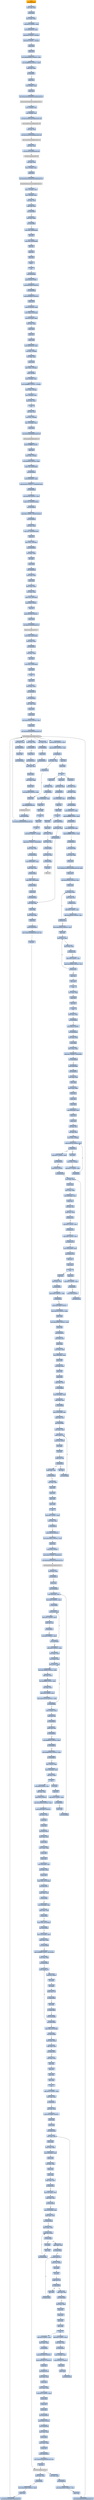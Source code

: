 digraph G {
node[shape=rectangle,style=filled,fillcolor=lightsteelblue,color=lightsteelblue]
bgcolor="transparent"
a0x0040c071call_0x0040fee0[label="start\ncall 0x0040fee0",color="lightgrey",fillcolor="orange"];
a0x0040fee0movl_edi_edi[label="0x0040fee0\nmovl %edi, %edi"];
a0x0040fee2pushl_ebp[label="0x0040fee2\npushl %ebp"];
a0x0040fee3movl_esp_ebp[label="0x0040fee3\nmovl %esp, %ebp"];
a0x0040fee5subl_0x10UINT8_esp[label="0x0040fee5\nsubl $0x10<UINT8>, %esp"];
a0x0040fee8movl_0x00428184_eax[label="0x0040fee8\nmovl 0x00428184, %eax"];
a0x0040feedandl_0x0UINT8__8ebp_[label="0x0040feed\nandl $0x0<UINT8>, -8(%ebp)"];
a0x0040fef1andl_0x0UINT8__4ebp_[label="0x0040fef1\nandl $0x0<UINT8>, -4(%ebp)"];
a0x0040fef5pushl_ebx[label="0x0040fef5\npushl %ebx"];
a0x0040fef6pushl_edi[label="0x0040fef6\npushl %edi"];
a0x0040fef7movl_0xbb40e64eUINT32_edi[label="0x0040fef7\nmovl $0xbb40e64e<UINT32>, %edi"];
a0x0040fefcmovl_0xffff0000UINT32_ebx[label="0x0040fefc\nmovl $0xffff0000<UINT32>, %ebx"];
a0x0040ff01cmpl_edi_eax[label="0x0040ff01\ncmpl %edi, %eax"];
a0x0040ff03je_0x0040ff12[label="0x0040ff03\nje 0x0040ff12"];
a0x0040ff12pushl_esi[label="0x0040ff12\npushl %esi"];
a0x0040ff13leal__8ebp__eax[label="0x0040ff13\nleal -8(%ebp), %eax"];
a0x0040ff16pushl_eax[label="0x0040ff16\npushl %eax"];
a0x0040ff17call_GetSystemTimeAsFileTime_kernel32_dll[label="0x0040ff17\ncall GetSystemTimeAsFileTime@kernel32.dll"];
GetSystemTimeAsFileTime_kernel32_dll[label="GetSystemTimeAsFileTime@kernel32.dll",color="lightgrey",fillcolor="lightgrey"];
a0x0040ff1dmovl__4ebp__esi[label="0x0040ff1d\nmovl -4(%ebp), %esi"];
a0x0040ff20xorl__8ebp__esi[label="0x0040ff20\nxorl -8(%ebp), %esi"];
a0x0040ff23call_GetCurrentProcessId_kernel32_dll[label="0x0040ff23\ncall GetCurrentProcessId@kernel32.dll"];
GetCurrentProcessId_kernel32_dll[label="GetCurrentProcessId@kernel32.dll",color="lightgrey",fillcolor="lightgrey"];
a0x0040ff29xorl_eax_esi[label="0x0040ff29\nxorl %eax, %esi"];
a0x0040ff2bcall_GetCurrentThreadId_kernel32_dll[label="0x0040ff2b\ncall GetCurrentThreadId@kernel32.dll"];
GetCurrentThreadId_kernel32_dll[label="GetCurrentThreadId@kernel32.dll",color="lightgrey",fillcolor="lightgrey"];
a0x0040ff31xorl_eax_esi[label="0x0040ff31\nxorl %eax, %esi"];
a0x0040ff33call_GetTickCount_kernel32_dll[label="0x0040ff33\ncall GetTickCount@kernel32.dll"];
GetTickCount_kernel32_dll[label="GetTickCount@kernel32.dll",color="lightgrey",fillcolor="lightgrey"];
a0x0040ff39xorl_eax_esi[label="0x0040ff39\nxorl %eax, %esi"];
a0x0040ff3bleal__16ebp__eax[label="0x0040ff3b\nleal -16(%ebp), %eax"];
a0x0040ff3epushl_eax[label="0x0040ff3e\npushl %eax"];
a0x0040ff3fcall_QueryPerformanceCounter_kernel32_dll[label="0x0040ff3f\ncall QueryPerformanceCounter@kernel32.dll"];
QueryPerformanceCounter_kernel32_dll[label="QueryPerformanceCounter@kernel32.dll",color="lightgrey",fillcolor="lightgrey"];
a0x0040ff45movl__12ebp__eax[label="0x0040ff45\nmovl -12(%ebp), %eax"];
a0x0040ff48xorl__16ebp__eax[label="0x0040ff48\nxorl -16(%ebp), %eax"];
a0x0040ff4bxorl_eax_esi[label="0x0040ff4b\nxorl %eax, %esi"];
a0x0040ff4dcmpl_edi_esi[label="0x0040ff4d\ncmpl %edi, %esi"];
a0x0040ff4fjne_0x0040ff58[label="0x0040ff4f\njne 0x0040ff58"];
a0x0040ff58testl_esi_ebx[label="0x0040ff58\ntestl %esi, %ebx"];
a0x0040ff5ajne_0x0040ff63[label="0x0040ff5a\njne 0x0040ff63"];
a0x0040ff63movl_esi_0x00428184[label="0x0040ff63\nmovl %esi, 0x00428184"];
a0x0040ff69notl_esi[label="0x0040ff69\nnotl %esi"];
a0x0040ff6bmovl_esi_0x00428188[label="0x0040ff6b\nmovl %esi, 0x00428188"];
a0x0040ff71popl_esi[label="0x0040ff71\npopl %esi"];
a0x0040ff72popl_edi[label="0x0040ff72\npopl %edi"];
a0x0040ff73popl_ebx[label="0x0040ff73\npopl %ebx"];
a0x0040ff74leave_[label="0x0040ff74\nleave "];
a0x0040ff75ret[label="0x0040ff75\nret"];
a0x0040c076jmp_0x0040bef3[label="0x0040c076\njmp 0x0040bef3"];
a0x0040bef3pushl_0x58UINT8[label="0x0040bef3\npushl $0x58<UINT8>"];
a0x0040bef5pushl_0x426fe0UINT32[label="0x0040bef5\npushl $0x426fe0<UINT32>"];
a0x0040befacall_0x0040f044[label="0x0040befa\ncall 0x0040f044"];
a0x0040f044pushl_0x40f0d0UINT32[label="0x0040f044\npushl $0x40f0d0<UINT32>"];
a0x0040f049pushl_fs_0[label="0x0040f049\npushl %fs:0"];
a0x0040f050movl_0x10esp__eax[label="0x0040f050\nmovl 0x10(%esp), %eax"];
a0x0040f054movl_ebp_0x10esp_[label="0x0040f054\nmovl %ebp, 0x10(%esp)"];
a0x0040f058leal_0x10esp__ebp[label="0x0040f058\nleal 0x10(%esp), %ebp"];
a0x0040f05csubl_eax_esp[label="0x0040f05c\nsubl %eax, %esp"];
a0x0040f05epushl_ebx[label="0x0040f05e\npushl %ebx"];
a0x0040f05fpushl_esi[label="0x0040f05f\npushl %esi"];
a0x0040f060pushl_edi[label="0x0040f060\npushl %edi"];
a0x0040f061movl_0x00428184_eax[label="0x0040f061\nmovl 0x00428184, %eax"];
a0x0040f066xorl_eax__4ebp_[label="0x0040f066\nxorl %eax, -4(%ebp)"];
a0x0040f069xorl_ebp_eax[label="0x0040f069\nxorl %ebp, %eax"];
a0x0040f06bpushl_eax[label="0x0040f06b\npushl %eax"];
a0x0040f06cmovl_esp__24ebp_[label="0x0040f06c\nmovl %esp, -24(%ebp)"];
a0x0040f06fpushl__8ebp_[label="0x0040f06f\npushl -8(%ebp)"];
a0x0040f072movl__4ebp__eax[label="0x0040f072\nmovl -4(%ebp), %eax"];
a0x0040f075movl_0xfffffffeUINT32__4ebp_[label="0x0040f075\nmovl $0xfffffffe<UINT32>, -4(%ebp)"];
a0x0040f07cmovl_eax__8ebp_[label="0x0040f07c\nmovl %eax, -8(%ebp)"];
a0x0040f07fleal__16ebp__eax[label="0x0040f07f\nleal -16(%ebp), %eax"];
a0x0040f082movl_eax_fs_0[label="0x0040f082\nmovl %eax, %fs:0"];
a0x0040f088ret[label="0x0040f088\nret"];
a0x0040beffxorl_esi_esi[label="0x0040beff\nxorl %esi, %esi"];
a0x0040bf01movl_esi__4ebp_[label="0x0040bf01\nmovl %esi, -4(%ebp)"];
a0x0040bf04leal__104ebp__eax[label="0x0040bf04\nleal -104(%ebp), %eax"];
a0x0040bf07pushl_eax[label="0x0040bf07\npushl %eax"];
a0x0040bf08call_GetStartupInfoA_kernel32_dll[label="0x0040bf08\ncall GetStartupInfoA@kernel32.dll"];
GetStartupInfoA_kernel32_dll[label="GetStartupInfoA@kernel32.dll",color="lightgrey",fillcolor="lightgrey"];
a0x0040bf0epushl_0xfffffffeUINT8[label="0x0040bf0e\npushl $0xfffffffe<UINT8>"];
a0x0040bf10popl_edi[label="0x0040bf10\npopl %edi"];
a0x0040bf11movl_edi__4ebp_[label="0x0040bf11\nmovl %edi, -4(%ebp)"];
a0x0040bf14movl_0x5a4dUINT32_eax[label="0x0040bf14\nmovl $0x5a4d<UINT32>, %eax"];
a0x0040bf19cmpw_ax_0x00400000[label="0x0040bf19\ncmpw %ax, 0x00400000"];
a0x0040bf20jne_0x0040bf5a[label="0x0040bf20\njne 0x0040bf5a"];
a0x0040bf22movl_0x0040003c_eax[label="0x0040bf22\nmovl 0x0040003c, %eax"];
a0x0040bf27cmpl_0x4550UINT32_0x400000eax_[label="0x0040bf27\ncmpl $0x4550<UINT32>, 0x400000(%eax)"];
a0x0040bf31jne_0x0040bf5a[label="0x0040bf31\njne 0x0040bf5a"];
a0x0040bf33movl_0x10bUINT32_ecx[label="0x0040bf33\nmovl $0x10b<UINT32>, %ecx"];
a0x0040bf38cmpw_cx_0x400018eax_[label="0x0040bf38\ncmpw %cx, 0x400018(%eax)"];
a0x0040bf3fjne_0x0040bf5a[label="0x0040bf3f\njne 0x0040bf5a"];
a0x0040bf41cmpl_0xeUINT8_0x400074eax_[label="0x0040bf41\ncmpl $0xe<UINT8>, 0x400074(%eax)"];
a0x0040bf48jbe_0x0040bf5a[label="0x0040bf48\njbe 0x0040bf5a"];
a0x0040bf4axorl_ecx_ecx[label="0x0040bf4a\nxorl %ecx, %ecx"];
a0x0040bf4ccmpl_esi_0x4000e8eax_[label="0x0040bf4c\ncmpl %esi, 0x4000e8(%eax)"];
a0x0040bf52setne_cl[label="0x0040bf52\nsetne %cl"];
a0x0040bf55movl_ecx__28ebp_[label="0x0040bf55\nmovl %ecx, -28(%ebp)"];
a0x0040bf58jmp_0x0040bf5d[label="0x0040bf58\njmp 0x0040bf5d"];
a0x0040bf5dxorl_ebx_ebx[label="0x0040bf5d\nxorl %ebx, %ebx"];
a0x0040bf5fincl_ebx[label="0x0040bf5f\nincl %ebx"];
a0x0040bf60pushl_ebx[label="0x0040bf60\npushl %ebx"];
a0x0040bf61call_0x0040fe36[label="0x0040bf61\ncall 0x0040fe36"];
a0x0040fe36movl_edi_edi[label="0x0040fe36\nmovl %edi, %edi"];
a0x0040fe38pushl_ebp[label="0x0040fe38\npushl %ebp"];
a0x0040fe39movl_esp_ebp[label="0x0040fe39\nmovl %esp, %ebp"];
a0x0040fe3bxorl_eax_eax[label="0x0040fe3b\nxorl %eax, %eax"];
a0x0040fe3dcmpl_eax_0x8ebp_[label="0x0040fe3d\ncmpl %eax, 0x8(%ebp)"];
a0x0040fe40pushl_0x0UINT8[label="0x0040fe40\npushl $0x0<UINT8>"];
a0x0040fe42sete_al[label="0x0040fe42\nsete %al"];
a0x0040fe45pushl_0x1000UINT32[label="0x0040fe45\npushl $0x1000<UINT32>"];
a0x0040fe4apushl_eax[label="0x0040fe4a\npushl %eax"];
a0x0040fe4bcall_HeapCreate_kernel32_dll[label="0x0040fe4b\ncall HeapCreate@kernel32.dll"];
HeapCreate_kernel32_dll[label="HeapCreate@kernel32.dll",color="lightgrey",fillcolor="lightgrey"];
a0x0040fe51movl_eax_0x0042945c[label="0x0040fe51\nmovl %eax, 0x0042945c"];
a0x0040fe56testl_eax_eax[label="0x0040fe56\ntestl %eax, %eax"];
a0x0040fe58jne_0x0040fe5c[label="0x0040fe58\njne 0x0040fe5c"];
a0x0040fe5cxorl_eax_eax[label="0x0040fe5c\nxorl %eax, %eax"];
a0x0040fe5eincl_eax[label="0x0040fe5e\nincl %eax"];
a0x0040fe5fmovl_eax_0x00429ac4[label="0x0040fe5f\nmovl %eax, 0x00429ac4"];
a0x0040fe64popl_ebp[label="0x0040fe64\npopl %ebp"];
a0x0040fe65ret[label="0x0040fe65\nret"];
a0x0040bf66popl_ecx[label="0x0040bf66\npopl %ecx"];
a0x0040bf67testl_eax_eax[label="0x0040bf67\ntestl %eax, %eax"];
a0x0040bf69jne_0x0040bf73[label="0x0040bf69\njne 0x0040bf73"];
a0x0040bf73call_0x0040d85c[label="0x0040bf73\ncall 0x0040d85c"];
a0x0040d85cmovl_edi_edi[label="0x0040d85c\nmovl %edi, %edi"];
a0x0040d85epushl_esi[label="0x0040d85e\npushl %esi"];
a0x0040d85fpushl_edi[label="0x0040d85f\npushl %edi"];
a0x0040d860movl_0x424394UINT32_esi[label="0x0040d860\nmovl $0x424394<UINT32>, %esi"];
a0x0040d865pushl_esi[label="0x0040d865\npushl %esi"];
a0x0040d866call_GetModuleHandleW_kernel32_dll[label="0x0040d866\ncall GetModuleHandleW@kernel32.dll"];
GetModuleHandleW_kernel32_dll[label="GetModuleHandleW@kernel32.dll",color="lightgrey",fillcolor="lightgrey"];
a0x0040d86ctestl_eax_eax[label="0x0040d86c\ntestl %eax, %eax"];
a0x0040d86ejne_0x0040d877[label="0x0040d86e\njne 0x0040d877"];
a0x0040d870pushl_esi[label="0x0040d870\npushl %esi"];
a0x0040d871call_0x0040ec94[label="0x0040d871\ncall 0x0040ec94"];
a0x0040ec94movl_edi_edi[label="0x0040ec94\nmovl %edi, %edi"];
a0x0040ec96pushl_ebp[label="0x0040ec96\npushl %ebp"];
a0x0040ec97movl_esp_ebp[label="0x0040ec97\nmovl %esp, %ebp"];
a0x0040ec99pushl_edi[label="0x0040ec99\npushl %edi"];
a0x0040ec9amovl_0x3e8UINT32_edi[label="0x0040ec9a\nmovl $0x3e8<UINT32>, %edi"];
a0x0040ec9fpushl_edi[label="0x0040ec9f\npushl %edi"];
a0x0040eca0call_Sleep_kernel32_dll[label="0x0040eca0\ncall Sleep@kernel32.dll"];
Sleep_kernel32_dll[label="Sleep@kernel32.dll",color="lightgrey",fillcolor="lightgrey"];
a0x0040eca6pushl_0x8ebp_[label="0x0040eca6\npushl 0x8(%ebp)"];
a0x0040eca9call_GetModuleHandleW_kernel32_dll[label="0x0040eca9\ncall GetModuleHandleW@kernel32.dll"];
a0x0040ecafaddl_0x3e8UINT32_edi[label="0x0040ecaf\naddl $0x3e8<UINT32>, %edi"];
a0x0040ecb5cmpl_0xea60UINT32_edi[label="0x0040ecb5\ncmpl $0xea60<UINT32>, %edi"];
a0x0040ecbbja_0x0040ecc1[label="0x0040ecbb\nja 0x0040ecc1"];
a0x0040ecbdtestl_eax_eax[label="0x0040ecbd\ntestl %eax, %eax"];
a0x0040ecbfje_0x0040ec9f[label="0x0040ecbf\nje 0x0040ec9f"];
a0x0040ecc1popl_edi[label="0x0040ecc1\npopl %edi"];
a0x0040ecc2popl_ebp[label="0x0040ecc2\npopl %ebp"];
a0x0040ecc3ret[label="0x0040ecc3\nret"];
a0x0040d876popl_ecx[label="0x0040d876\npopl %ecx"];
a0x0040d877movl_eax_edi[label="0x0040d877\nmovl %eax, %edi"];
a0x0040d879testl_edi_edi[label="0x0040d879\ntestl %edi, %edi"];
a0x0040d87bje_0x0040d9df[label="0x0040d87b\nje 0x0040d9df"];
a0x0040d9dfcall_0x0040d4fc[label="0x0040d9df\ncall 0x0040d4fc"];
a0x0040d4fcmovl_0x0042817c_eax[label="0x0040d4fc\nmovl 0x0042817c, %eax"];
a0x0040d501cmpl_0xffffffffUINT8_eax[label="0x0040d501\ncmpl $0xffffffff<UINT8>, %eax"];
a0x0040d504je_0x0040d51c[label="0x0040d504\nje 0x0040d51c"];
a0x0040d51cmovl_0x00428180_eax[label="0x0040d51c\nmovl 0x00428180, %eax"];
a0x0040d521cmpl_0xffffffffUINT8_eax[label="0x0040d521\ncmpl $0xffffffff<UINT8>, %eax"];
a0x0040d524je_0x0040d534[label="0x0040d524\nje 0x0040d534"];
a0x0040d534jmp_0x004100fd[label="0x0040d534\njmp 0x004100fd"];
a0x004100fdmovl_edi_edi[label="0x004100fd\nmovl %edi, %edi"];
a0x004100ffpushl_ebx[label="0x004100ff\npushl %ebx"];
a0x00410100movl_DeleteCriticalSection_kernel32_dll_ebx[label="0x00410100\nmovl DeleteCriticalSection@kernel32.dll, %ebx"];
a0x00410106pushl_esi[label="0x00410106\npushl %esi"];
a0x00410107movl_0x428428UINT32_esi[label="0x00410107\nmovl $0x428428<UINT32>, %esi"];
a0x0041010cpushl_edi[label="0x0041010c\npushl %edi"];
a0x0041010dmovl_esi__edi[label="0x0041010d\nmovl (%esi), %edi"];
a0x0041010ftestl_edi_edi[label="0x0041010f\ntestl %edi, %edi"];
a0x00410111je_0x00410126[label="0x00410111\nje 0x00410126"];
a0x00410126addl_0x8UINT8_esi[label="0x00410126\naddl $0x8<UINT8>, %esi"];
a0x00410129cmpl_0x428548UINT32_esi[label="0x00410129\ncmpl $0x428548<UINT32>, %esi"];
a0x0041012fjl_0x0041010d[label="0x0041012f\njl 0x0041010d"];
a0x00410131movl_0x428428UINT32_esi[label="0x00410131\nmovl $0x428428<UINT32>, %esi"];
a0x00410136popl_edi[label="0x00410136\npopl %edi"];
a0x00410137movl_esi__eax[label="0x00410137\nmovl (%esi), %eax"];
a0x00410139testl_eax_eax[label="0x00410139\ntestl %eax, %eax"];
a0x0041013bje_0x00410146[label="0x0041013b\nje 0x00410146"];
a0x00410146addl_0x8UINT8_esi[label="0x00410146\naddl $0x8<UINT8>, %esi"];
a0x00410149cmpl_0x428548UINT32_esi[label="0x00410149\ncmpl $0x428548<UINT32>, %esi"];
a0x0041014fjl_0x00410137[label="0x0041014f\njl 0x00410137"];
a0x00410151popl_esi[label="0x00410151\npopl %esi"];
a0x00410152popl_ebx[label="0x00410152\npopl %ebx"];
a0x00410153ret[label="0x00410153\nret"];
a0x0040d9e4xorl_eax_eax[label="0x0040d9e4\nxorl %eax, %eax"];
a0x0040d9e6popl_edi[label="0x0040d9e6\npopl %edi"];
a0x0040d9e7popl_esi[label="0x0040d9e7\npopl %esi"];
a0x0040d9e8ret[label="0x0040d9e8\nret"];
a0x0040bf78testl_eax_eax[label="0x0040bf78\ntestl %eax, %eax"];
a0x0040bf7ajne_0x0040bf84[label="0x0040bf7a\njne 0x0040bf84"];
a0x0040bf7cpushl_0x10UINT8[label="0x0040bf7c\npushl $0x10<UINT8>"];
a0x0040bf7ecall_0x0040be83[label="0x0040bf7e\ncall 0x0040be83"];
a0x0040be83movl_edi_edi[label="0x0040be83\nmovl %edi, %edi"];
a0x0040be85pushl_ebp[label="0x0040be85\npushl %ebp"];
a0x0040be86movl_esp_ebp[label="0x0040be86\nmovl %esp, %ebp"];
a0x0040be88cmpl_0x1UINT8_0x00428fd8[label="0x0040be88\ncmpl $0x1<UINT8>, 0x00428fd8"];
a0x0040be8fjne_0x0040be96[label="0x0040be8f\njne 0x0040be96"];
a0x0040be96pushl_0x8ebp_[label="0x0040be96\npushl 0x8(%ebp)"];
a0x0040be99call_0x0040f2ac[label="0x0040be99\ncall 0x0040f2ac"];
a0x0040f2acmovl_edi_edi[label="0x0040f2ac\nmovl %edi, %edi"];
a0x0040f2aepushl_ebp[label="0x0040f2ae\npushl %ebp"];
a0x0040f2afmovl_esp_ebp[label="0x0040f2af\nmovl %esp, %ebp"];
a0x0040f2b1pushl_ecx[label="0x0040f2b1\npushl %ecx"];
a0x0040f2b2pushl_ecx[label="0x0040f2b2\npushl %ecx"];
a0x0040f2b3pushl_ebx[label="0x0040f2b3\npushl %ebx"];
a0x0040f2b4movl_0x8ebp__ebx[label="0x0040f2b4\nmovl 0x8(%ebp), %ebx"];
a0x0040f2b7pushl_esi[label="0x0040f2b7\npushl %esi"];
a0x0040f2b8pushl_edi[label="0x0040f2b8\npushl %edi"];
a0x0040f2b9xorl_esi_esi[label="0x0040f2b9\nxorl %esi, %esi"];
a0x0040f2bbxorl_edi_edi[label="0x0040f2bb\nxorl %edi, %edi"];
a0x0040f2bdmovl_edi__4ebp_[label="0x0040f2bd\nmovl %edi, -4(%ebp)"];
a0x0040f2c0cmpl_0x428318edi8__ebx[label="0x0040f2c0\ncmpl 0x428318(,%edi,8), %ebx"];
a0x0040f2c7je_0x0040f2d2[label="0x0040f2c7\nje 0x0040f2d2"];
a0x0040f2c9incl_edi[label="0x0040f2c9\nincl %edi"];
a0x0040f2camovl_edi__4ebp_[label="0x0040f2ca\nmovl %edi, -4(%ebp)"];
a0x0040f2cdcmpl_0x17UINT8_edi[label="0x0040f2cd\ncmpl $0x17<UINT8>, %edi"];
a0x0040f2d0jb_0x0040f2c0[label="0x0040f2d0\njb 0x0040f2c0"];
a0x0040f2d2cmpl_0x17UINT8_edi[label="0x0040f2d2\ncmpl $0x17<UINT8>, %edi"];
a0x0040f2d5jae_0x0040f452[label="0x0040f2d5\njae 0x0040f452"];
a0x0040f2dbpushl_0x3UINT8[label="0x0040f2db\npushl $0x3<UINT8>"];
a0x0040f2ddcall_0x0041970f[label="0x0040f2dd\ncall 0x0041970f"];
a0x0041970fmovl_edi_edi[label="0x0041970f\nmovl %edi, %edi"];
a0x00419711pushl_ebp[label="0x00419711\npushl %ebp"];
a0x00419712movl_esp_ebp[label="0x00419712\nmovl %esp, %ebp"];
a0x00419714movl_0x8ebp__ecx[label="0x00419714\nmovl 0x8(%ebp), %ecx"];
a0x00419717pushl_esi[label="0x00419717\npushl %esi"];
a0x00419718xorl_esi_esi[label="0x00419718\nxorl %esi, %esi"];
a0x0041971acmpl_esi_ecx[label="0x0041971a\ncmpl %esi, %ecx"];
a0x0041971cjl_0x0041973c[label="0x0041971c\njl 0x0041973c"];
a0x0041971ecmpl_0x2UINT8_ecx[label="0x0041971e\ncmpl $0x2<UINT8>, %ecx"];
a0x00419721jle_0x0041972f[label="0x00419721\njle 0x0041972f"];
a0x00419723cmpl_0x3UINT8_ecx[label="0x00419723\ncmpl $0x3<UINT8>, %ecx"];
a0x00419726jne_0x0041973c[label="0x00419726\njne 0x0041973c"];
a0x00419728movl_0x00428fd8_eax[label="0x00419728\nmovl 0x00428fd8, %eax"];
a0x0041972djmp_0x00419757[label="0x0041972d\njmp 0x00419757"];
a0x00419757popl_esi[label="0x00419757\npopl %esi"];
a0x00419758popl_ebp[label="0x00419758\npopl %ebp"];
a0x00419759ret[label="0x00419759\nret"];
a0x0040f2e2popl_ecx[label="0x0040f2e2\npopl %ecx"];
a0x0040f2e3cmpl_0x1UINT8_eax[label="0x0040f2e3\ncmpl $0x1<UINT8>, %eax"];
a0x0040f2e6je_0x0040f420[label="0x0040f2e6\nje 0x0040f420"];
a0x0040f2ecpushl_0x3UINT8[label="0x0040f2ec\npushl $0x3<UINT8>"];
a0x0040f2eecall_0x0041970f[label="0x0040f2ee\ncall 0x0041970f"];
a0x0040f2f3popl_ecx[label="0x0040f2f3\npopl %ecx"];
a0x0040f2f4testl_eax_eax[label="0x0040f2f4\ntestl %eax, %eax"];
a0x0040f2f6jne_0x0040f305[label="0x0040f2f6\njne 0x0040f305"];
a0x0040f305cmpl_0xfcUINT32_ebx[label="0x0040f305\ncmpl $0xfc<UINT32>, %ebx"];
a0x0040f30bje_0x0040f452[label="0x0040f30b\nje 0x0040f452"];
a0x0040f311pushl_0x4249b8UINT32[label="0x0040f311\npushl $0x4249b8<UINT32>"];
a0x0040f316movl_0x314UINT32_ebx[label="0x0040f316\nmovl $0x314<UINT32>, %ebx"];
a0x0040f31bpushl_ebx[label="0x0040f31b\npushl %ebx"];
a0x0040f31cmovl_0x429038UINT32_edi[label="0x0040f31c\nmovl $0x429038<UINT32>, %edi"];
a0x0040f321pushl_edi[label="0x0040f321\npushl %edi"];
a0x0040f322call_0x0040df78[label="0x0040f322\ncall 0x0040df78"];
a0x0040df78movl_edi_edi[label="0x0040df78\nmovl %edi, %edi"];
a0x0040df7apushl_ebp[label="0x0040df7a\npushl %ebp"];
a0x0040df7bmovl_esp_ebp[label="0x0040df7b\nmovl %esp, %ebp"];
a0x0040df7dmovl_0x8ebp__ecx[label="0x0040df7d\nmovl 0x8(%ebp), %ecx"];
a0x0040df80pushl_ebx[label="0x0040df80\npushl %ebx"];
a0x0040df81xorl_ebx_ebx[label="0x0040df81\nxorl %ebx, %ebx"];
a0x0040df83pushl_esi[label="0x0040df83\npushl %esi"];
a0x0040df84pushl_edi[label="0x0040df84\npushl %edi"];
a0x0040df85cmpl_ebx_ecx[label="0x0040df85\ncmpl %ebx, %ecx"];
a0x0040df87je_0x0040df90[label="0x0040df87\nje 0x0040df90"];
a0x0040df89movl_0xcebp__edi[label="0x0040df89\nmovl 0xc(%ebp), %edi"];
a0x0040df8ccmpl_ebx_edi[label="0x0040df8c\ncmpl %ebx, %edi"];
a0x0040df8eja_0x0040dfab[label="0x0040df8e\nja 0x0040dfab"];
a0x0040dfabmovl_0x10ebp__esi[label="0x0040dfab\nmovl 0x10(%ebp), %esi"];
a0x0040dfaecmpl_ebx_esi[label="0x0040dfae\ncmpl %ebx, %esi"];
a0x0040dfb0jne_0x0040dfb6[label="0x0040dfb0\njne 0x0040dfb6"];
a0x0040dfb6movl_ecx_edx[label="0x0040dfb6\nmovl %ecx, %edx"];
a0x0040dfb8movb_esi__al[label="0x0040dfb8\nmovb (%esi), %al"];
a0x0040dfbamovb_al_edx_[label="0x0040dfba\nmovb %al, (%edx)"];
a0x0040dfbcincl_edx[label="0x0040dfbc\nincl %edx"];
a0x0040dfbdincl_esi[label="0x0040dfbd\nincl %esi"];
a0x0040dfbecmpb_bl_al[label="0x0040dfbe\ncmpb %bl, %al"];
a0x0040dfc0je_0x0040dfc5[label="0x0040dfc0\nje 0x0040dfc5"];
a0x0040dfc2decl_edi[label="0x0040dfc2\ndecl %edi"];
a0x0040dfc3jne_0x0040dfb8[label="0x0040dfc3\njne 0x0040dfb8"];
a0x0040dfc5cmpl_ebx_edi[label="0x0040dfc5\ncmpl %ebx, %edi"];
a0x0040dfc7jne_0x0040dfd9[label="0x0040dfc7\njne 0x0040dfd9"];
a0x0040dfd9xorl_eax_eax[label="0x0040dfd9\nxorl %eax, %eax"];
a0x0040dfdbpopl_edi[label="0x0040dfdb\npopl %edi"];
a0x0040dfdcpopl_esi[label="0x0040dfdc\npopl %esi"];
a0x0040dfddpopl_ebx[label="0x0040dfdd\npopl %ebx"];
a0x0040dfdepopl_ebp[label="0x0040dfde\npopl %ebp"];
a0x0040dfdfret[label="0x0040dfdf\nret"];
a0x0040f327addl_0xcUINT8_esp[label="0x0040f327\naddl $0xc<UINT8>, %esp"];
a0x0040f32atestl_eax_eax[label="0x0040f32a\ntestl %eax, %eax"];
a0x0040f32cje_0x0040f33b[label="0x0040f32c\nje 0x0040f33b"];
a0x0040f33bpushl_0x104UINT32[label="0x0040f33b\npushl $0x104<UINT32>"];
a0x0040f340movl_0x429051UINT32_esi[label="0x0040f340\nmovl $0x429051<UINT32>, %esi"];
a0x0040f345pushl_esi[label="0x0040f345\npushl %esi"];
a0x0040f346pushl_0x0UINT8[label="0x0040f346\npushl $0x0<UINT8>"];
a0x0040f348movb_0x0UINT8_0x00429155[label="0x0040f348\nmovb $0x0<UINT8>, 0x00429155"];
a0x0040f34fcall_GetModuleFileNameA_kernel32_dll[label="0x0040f34f\ncall GetModuleFileNameA@kernel32.dll"];
GetModuleFileNameA_kernel32_dll[label="GetModuleFileNameA@kernel32.dll",color="lightgrey",fillcolor="lightgrey"];
a0x0040f355testl_eax_eax[label="0x0040f355\ntestl %eax, %eax"];
a0x0040f357jne_0x0040f37f[label="0x0040f357\njne 0x0040f37f"];
a0x0040f37fpushl_esi[label="0x0040f37f\npushl %esi"];
a0x0040f380call_0x0040bb60[label="0x0040f380\ncall 0x0040bb60"];
a0x0040bb60movl_0x4esp__ecx[label="0x0040bb60\nmovl 0x4(%esp), %ecx"];
a0x0040bb64testl_0x3UINT32_ecx[label="0x0040bb64\ntestl $0x3<UINT32>, %ecx"];
a0x0040bb6aje_0x0040bb90[label="0x0040bb6a\nje 0x0040bb90"];
a0x0040bb6cmovb_ecx__al[label="0x0040bb6c\nmovb (%ecx), %al"];
a0x0040bb6eaddl_0x1UINT8_ecx[label="0x0040bb6e\naddl $0x1<UINT8>, %ecx"];
a0x0040bb71testb_al_al[label="0x0040bb71\ntestb %al, %al"];
a0x0040bb73je_0x0040bbc3[label="0x0040bb73\nje 0x0040bbc3"];
a0x0040bb75testl_0x3UINT32_ecx[label="0x0040bb75\ntestl $0x3<UINT32>, %ecx"];
a0x0040bb7bjne_0x0040bb6c[label="0x0040bb7b\njne 0x0040bb6c"];
a0x0040bb7daddl_0x0UINT32_eax[label="0x0040bb7d\naddl $0x0<UINT32>, %eax"];
a0x0040bb82leal_esp__esp[label="0x0040bb82\nleal (%esp), %esp"];
a0x0040bb89leal_esp__esp[label="0x0040bb89\nleal (%esp), %esp"];
a0x0040bb90movl_ecx__eax[label="0x0040bb90\nmovl (%ecx), %eax"];
a0x0040bb92movl_0x7efefeffUINT32_edx[label="0x0040bb92\nmovl $0x7efefeff<UINT32>, %edx"];
a0x0040bb97addl_eax_edx[label="0x0040bb97\naddl %eax, %edx"];
a0x0040bb99xorl_0xffffffffUINT8_eax[label="0x0040bb99\nxorl $0xffffffff<UINT8>, %eax"];
a0x0040bb9cxorl_edx_eax[label="0x0040bb9c\nxorl %edx, %eax"];
a0x0040bb9eaddl_0x4UINT8_ecx[label="0x0040bb9e\naddl $0x4<UINT8>, %ecx"];
a0x0040bba1testl_0x81010100UINT32_eax[label="0x0040bba1\ntestl $0x81010100<UINT32>, %eax"];
a0x0040bba6je_0x0040bb90[label="0x0040bba6\nje 0x0040bb90"];
a0x0040bba8movl__4ecx__eax[label="0x0040bba8\nmovl -4(%ecx), %eax"];
a0x0040bbabtestb_al_al[label="0x0040bbab\ntestb %al, %al"];
a0x0040bbadje_0x0040bbe1[label="0x0040bbad\nje 0x0040bbe1"];
a0x0040bbaftestb_ah_ah[label="0x0040bbaf\ntestb %ah, %ah"];
a0x0040bbb1je_0x0040bbd7[label="0x0040bbb1\nje 0x0040bbd7"];
a0x0040bbb3testl_0xff0000UINT32_eax[label="0x0040bbb3\ntestl $0xff0000<UINT32>, %eax"];
a0x0040bbb8je_0x0040bbcd[label="0x0040bbb8\nje 0x0040bbcd"];
a0x0040bbbatestl_0xff000000UINT32_eax[label="0x0040bbba\ntestl $0xff000000<UINT32>, %eax"];
a0x0040bbbfje_0x0040bbc3[label="0x0040bbbf\nje 0x0040bbc3"];
a0x0040bbc3leal__1ecx__eax[label="0x0040bbc3\nleal -1(%ecx), %eax"];
a0x0040bbc6movl_0x4esp__ecx[label="0x0040bbc6\nmovl 0x4(%esp), %ecx"];
a0x0040bbcasubl_ecx_eax[label="0x0040bbca\nsubl %ecx, %eax"];
a0x0040bbccret[label="0x0040bbcc\nret"];
a0x0040f385incl_eax[label="0x0040f385\nincl %eax"];
a0x0040f386popl_ecx[label="0x0040f386\npopl %ecx"];
a0x0040f387cmpl_0x3cUINT8_eax[label="0x0040f387\ncmpl $0x3c<UINT8>, %eax"];
a0x0040f38ajbe_0x0040f3c4[label="0x0040f38a\njbe 0x0040f3c4"];
a0x0040f38cpushl_esi[label="0x0040f38c\npushl %esi"];
a0x0040f38dcall_0x0040bb60[label="0x0040f38d\ncall 0x0040bb60"];
a0x0040f392subl_0x3bUINT8_esi[label="0x0040f392\nsubl $0x3b<UINT8>, %esi"];
a0x0040f395addl_esi_eax[label="0x0040f395\naddl %esi, %eax"];
a0x0040f397pushl_0x3UINT8[label="0x0040f397\npushl $0x3<UINT8>"];
a0x0040f399movl_0x42934cUINT32_ecx[label="0x0040f399\nmovl $0x42934c<UINT32>, %ecx"];
a0x0040f39epushl_0x42499cUINT32[label="0x0040f39e\npushl $0x42499c<UINT32>"];
a0x0040f3a3subl_eax_ecx[label="0x0040f3a3\nsubl %eax, %ecx"];
a0x0040f3a5pushl_ecx[label="0x0040f3a5\npushl %ecx"];
a0x0040f3a6pushl_eax[label="0x0040f3a6\npushl %eax"];
a0x0040f3a7call_0x0041965a[label="0x0040f3a7\ncall 0x0041965a"];
a0x0041965amovl_edi_edi[label="0x0041965a\nmovl %edi, %edi"];
a0x0041965cpushl_ebp[label="0x0041965c\npushl %ebp"];
a0x0041965dmovl_esp_ebp[label="0x0041965d\nmovl %esp, %ebp"];
a0x0041965fpushl_ebx[label="0x0041965f\npushl %ebx"];
a0x00419660pushl_esi[label="0x00419660\npushl %esi"];
a0x00419661movl_0x8ebp__esi[label="0x00419661\nmovl 0x8(%ebp), %esi"];
a0x00419664xorl_ebx_ebx[label="0x00419664\nxorl %ebx, %ebx"];
a0x00419666pushl_edi[label="0x00419666\npushl %edi"];
a0x00419667cmpl_ebx_0x14ebp_[label="0x00419667\ncmpl %ebx, 0x14(%ebp)"];
a0x0041966ajne_0x0041967c[label="0x0041966a\njne 0x0041967c"];
a0x0041967ccmpl_ebx_esi[label="0x0041967c\ncmpl %ebx, %esi"];
a0x0041967eje_0x00419687[label="0x0041967e\nje 0x00419687"];
a0x00419680movl_0xcebp__edi[label="0x00419680\nmovl 0xc(%ebp), %edi"];
a0x00419683cmpl_ebx_edi[label="0x00419683\ncmpl %ebx, %edi"];
a0x00419685ja_0x004196a2[label="0x00419685\nja 0x004196a2"];
a0x004196a2cmpl_ebx_0x14ebp_[label="0x004196a2\ncmpl %ebx, 0x14(%ebp)"];
a0x004196a5jne_0x004196ab[label="0x004196a5\njne 0x004196ab"];
a0x004196abmovl_0x10ebp__edx[label="0x004196ab\nmovl 0x10(%ebp), %edx"];
a0x004196aecmpl_ebx_edx[label="0x004196ae\ncmpl %ebx, %edx"];
a0x004196b0jne_0x004196b6[label="0x004196b0\njne 0x004196b6"];
a0x004196b6cmpl_0xffffffffUINT8_0x14ebp_[label="0x004196b6\ncmpl $0xffffffff<UINT8>, 0x14(%ebp)"];
a0x004196bamovl_esi_eax[label="0x004196ba\nmovl %esi, %eax"];
a0x004196bcjne_0x004196cd[label="0x004196bc\njne 0x004196cd"];
a0x004196cdmovb_edx__cl[label="0x004196cd\nmovb (%edx), %cl"];
a0x004196cfmovb_cl_eax_[label="0x004196cf\nmovb %cl, (%eax)"];
a0x004196d1incl_eax[label="0x004196d1\nincl %eax"];
a0x004196d2incl_edx[label="0x004196d2\nincl %edx"];
a0x004196d3cmpb_bl_cl[label="0x004196d3\ncmpb %bl, %cl"];
a0x004196d5je_0x004196df[label="0x004196d5\nje 0x004196df"];
a0x004196d7decl_edi[label="0x004196d7\ndecl %edi"];
a0x004196d8je_0x004196df[label="0x004196d8\nje 0x004196df"];
a0x004196dadecl_0x14ebp_[label="0x004196da\ndecl 0x14(%ebp)"];
a0x004196ddjne_0x004196cd[label="0x004196dd\njne 0x004196cd"];
a0x004196dfcmpl_ebx_0x14ebp_[label="0x004196df\ncmpl %ebx, 0x14(%ebp)"];
a0x004196e2jne_0x004196e6[label="0x004196e2\njne 0x004196e6"];
a0x004196e4movb_bl_eax_[label="0x004196e4\nmovb %bl, (%eax)"];
a0x004196e6cmpl_ebx_edi[label="0x004196e6\ncmpl %ebx, %edi"];
a0x004196e8jne_0x00419675[label="0x004196e8\njne 0x00419675"];
a0x00419675xorl_eax_eax[label="0x00419675\nxorl %eax, %eax"];
a0x00419677popl_edi[label="0x00419677\npopl %edi"];
a0x00419678popl_esi[label="0x00419678\npopl %esi"];
a0x00419679popl_ebx[label="0x00419679\npopl %ebx"];
a0x0041967apopl_ebp[label="0x0041967a\npopl %ebp"];
a0x0041967bret[label="0x0041967b\nret"];
a0x0040f3acaddl_0x14UINT8_esp[label="0x0040f3ac\naddl $0x14<UINT8>, %esp"];
a0x0040f3aftestl_eax_eax[label="0x0040f3af\ntestl %eax, %eax"];
a0x0040f3b1je_0x0040f3c4[label="0x0040f3b1\nje 0x0040f3c4"];
a0x0040f3c4xorl_esi_esi[label="0x0040f3c4\nxorl %esi, %esi"];
a0x0040f3c6pushl_0x424998UINT32[label="0x0040f3c6\npushl $0x424998<UINT32>"];
a0x0040f3cbpushl_ebx[label="0x0040f3cb\npushl %ebx"];
a0x0040f3ccpushl_edi[label="0x0040f3cc\npushl %edi"];
a0x0040f3cdcall_0x004195e6[label="0x0040f3cd\ncall 0x004195e6"];
a0x004195e6movl_edi_edi[label="0x004195e6\nmovl %edi, %edi"];
a0x004195e8pushl_ebp[label="0x004195e8\npushl %ebp"];
a0x004195e9movl_esp_ebp[label="0x004195e9\nmovl %esp, %ebp"];
a0x004195ebmovl_0x8ebp__eax[label="0x004195eb\nmovl 0x8(%ebp), %eax"];
a0x004195eepushl_ebx[label="0x004195ee\npushl %ebx"];
a0x004195efxorl_ebx_ebx[label="0x004195ef\nxorl %ebx, %ebx"];
a0x004195f1pushl_esi[label="0x004195f1\npushl %esi"];
a0x004195f2pushl_edi[label="0x004195f2\npushl %edi"];
a0x004195f3cmpl_ebx_eax[label="0x004195f3\ncmpl %ebx, %eax"];
a0x004195f5je_0x004195fe[label="0x004195f5\nje 0x004195fe"];
a0x004195f7movl_0xcebp__edi[label="0x004195f7\nmovl 0xc(%ebp), %edi"];
a0x004195facmpl_ebx_edi[label="0x004195fa\ncmpl %ebx, %edi"];
a0x004195fcja_0x00419619[label="0x004195fc\nja 0x00419619"];
a0x00419619movl_0x10ebp__esi[label="0x00419619\nmovl 0x10(%ebp), %esi"];
a0x0041961ccmpl_ebx_esi[label="0x0041961c\ncmpl %ebx, %esi"];
a0x0041961ejne_0x00419624[label="0x0041961e\njne 0x00419624"];
a0x00419624movl_eax_edx[label="0x00419624\nmovl %eax, %edx"];
a0x00419626cmpb_bl_edx_[label="0x00419626\ncmpb %bl, (%edx)"];
a0x00419628je_0x0041962e[label="0x00419628\nje 0x0041962e"];
a0x0041962aincl_edx[label="0x0041962a\nincl %edx"];
a0x0041962bdecl_edi[label="0x0041962b\ndecl %edi"];
a0x0041962cjne_0x00419626[label="0x0041962c\njne 0x00419626"];
a0x0041962ecmpl_ebx_edi[label="0x0041962e\ncmpl %ebx, %edi"];
a0x00419630je_0x00419620[label="0x00419630\nje 0x00419620"];
a0x00419632movb_esi__cl[label="0x00419632\nmovb (%esi), %cl"];
a0x00419634movb_cl_edx_[label="0x00419634\nmovb %cl, (%edx)"];
a0x00419636incl_edx[label="0x00419636\nincl %edx"];
a0x00419637incl_esi[label="0x00419637\nincl %esi"];
a0x00419638cmpb_bl_cl[label="0x00419638\ncmpb %bl, %cl"];
a0x0041963aje_0x0041963f[label="0x0041963a\nje 0x0041963f"];
a0x0041963cdecl_edi[label="0x0041963c\ndecl %edi"];
a0x0041963djne_0x00419632[label="0x0041963d\njne 0x00419632"];
a0x0041963fcmpl_ebx_edi[label="0x0041963f\ncmpl %ebx, %edi"];
a0x00419641jne_0x00419653[label="0x00419641\njne 0x00419653"];
a0x00419653xorl_eax_eax[label="0x00419653\nxorl %eax, %eax"];
a0x00419655popl_edi[label="0x00419655\npopl %edi"];
a0x00419656popl_esi[label="0x00419656\npopl %esi"];
a0x00419657popl_ebx[label="0x00419657\npopl %ebx"];
a0x00419658popl_ebp[label="0x00419658\npopl %ebp"];
a0x00419659ret[label="0x00419659\nret"];
a0x0040f3d2addl_0xcUINT8_esp[label="0x0040f3d2\naddl $0xc<UINT8>, %esp"];
a0x0040f3d5testl_eax_eax[label="0x0040f3d5\ntestl %eax, %eax"];
a0x0040f3d7je_0x0040f3e6[label="0x0040f3d7\nje 0x0040f3e6"];
a0x0040f3e6movl__4ebp__eax[label="0x0040f3e6\nmovl -4(%ebp), %eax"];
a0x0040f3e9pushl_0x42831ceax8_[label="0x0040f3e9\npushl 0x42831c(,%eax,8)"];
a0x0040f3f0pushl_ebx[label="0x0040f3f0\npushl %ebx"];
a0x0040f3f1pushl_edi[label="0x0040f3f1\npushl %edi"];
a0x0040f3f2call_0x004195e6[label="0x0040f3f2\ncall 0x004195e6"];
a0x0040f3f7addl_0xcUINT8_esp[label="0x0040f3f7\naddl $0xc<UINT8>, %esp"];
a0x0040f3fatestl_eax_eax[label="0x0040f3fa\ntestl %eax, %eax"];
a0x0040f3fcje_0x0040f40b[label="0x0040f3fc\nje 0x0040f40b"];
a0x0040f40bpushl_0x12010UINT32[label="0x0040f40b\npushl $0x12010<UINT32>"];
a0x0040f410pushl_0x424970UINT32[label="0x0040f410\npushl $0x424970<UINT32>"];
a0x0040f415pushl_edi[label="0x0040f415\npushl %edi"];
a0x0040f416call_0x0041947d[label="0x0040f416\ncall 0x0041947d"];
a0x0041947dmovl_edi_edi[label="0x0041947d\nmovl %edi, %edi"];
a0x0041947fpushl_ebp[label="0x0041947f\npushl %ebp"];
a0x00419480movl_esp_ebp[label="0x00419480\nmovl %esp, %ebp"];
a0x00419482subl_0x14UINT8_esp[label="0x00419482\nsubl $0x14<UINT8>, %esp"];
a0x00419485pushl_ebx[label="0x00419485\npushl %ebx"];
a0x00419486pushl_esi[label="0x00419486\npushl %esi"];
a0x00419487pushl_edi[label="0x00419487\npushl %edi"];
a0x00419488call_0x0040d407[label="0x00419488\ncall 0x0040d407"];
a0x0040d407pushl_0x0UINT8[label="0x0040d407\npushl $0x0<UINT8>"];
a0x0040d409call_0x0040d395[label="0x0040d409\ncall 0x0040d395"];
a0x0040d395movl_edi_edi[label="0x0040d395\nmovl %edi, %edi"];
a0x0040d397pushl_ebp[label="0x0040d397\npushl %ebp"];
a0x0040d398movl_esp_ebp[label="0x0040d398\nmovl %esp, %ebp"];
a0x0040d39apushl_esi[label="0x0040d39a\npushl %esi"];
a0x0040d39bpushl_0x00428180[label="0x0040d39b\npushl 0x00428180"];
a0x0040d3a1movl_TlsGetValue_kernel32_dll_esi[label="0x0040d3a1\nmovl TlsGetValue@kernel32.dll, %esi"];
a0x0040d3a7call_esi[label="0x0040d3a7\ncall %esi"];
TlsGetValue_kernel32_dll[label="TlsGetValue@kernel32.dll",color="lightgrey",fillcolor="lightgrey"];
a0x0040d3a9testl_eax_eax[label="0x0040d3a9\ntestl %eax, %eax"];
a0x0040d3abje_0x0040d3ce[label="0x0040d3ab\nje 0x0040d3ce"];
a0x0040d3cemovl_0x424394UINT32_esi[label="0x0040d3ce\nmovl $0x424394<UINT32>, %esi"];
a0x0040d3d3pushl_esi[label="0x0040d3d3\npushl %esi"];
a0x0040d3d4call_GetModuleHandleW_kernel32_dll[label="0x0040d3d4\ncall GetModuleHandleW@kernel32.dll"];
a0x0040d3datestl_eax_eax[label="0x0040d3da\ntestl %eax, %eax"];
a0x0040d3dcjne_0x0040d3e9[label="0x0040d3dc\njne 0x0040d3e9"];
a0x0040d3depushl_esi[label="0x0040d3de\npushl %esi"];
a0x0040d3dfcall_0x0040ec94[label="0x0040d3df\ncall 0x0040ec94"];
a0x0040d3e4popl_ecx[label="0x0040d3e4\npopl %ecx"];
a0x0040d3e5testl_eax_eax[label="0x0040d3e5\ntestl %eax, %eax"];
a0x0040d3e7je_0x0040d401[label="0x0040d3e7\nje 0x0040d401"];
a0x0040d401movl_0x8ebp__eax[label="0x0040d401\nmovl 0x8(%ebp), %eax"];
a0x0040d404popl_esi[label="0x0040d404\npopl %esi"];
a0x0040d405popl_ebp[label="0x0040d405\npopl %ebp"];
a0x0040d406ret[label="0x0040d406\nret"];
a0x0040d40epopl_ecx[label="0x0040d40e\npopl %ecx"];
a0x0040d40fret[label="0x0040d40f\nret"];
a0x0041948dandl_0x0UINT8__4ebp_[label="0x0041948d\nandl $0x0<UINT8>, -4(%ebp)"];
a0x00419491cmpl_0x0UINT8_0x004299b8[label="0x00419491\ncmpl $0x0<UINT8>, 0x004299b8"];
a0x00419498movl_eax_ebx[label="0x00419498\nmovl %eax, %ebx"];
a0x0041949ajne_0x0041952e[label="0x0041949a\njne 0x0041952e"];
a0x0041952emovl_0x004299c4_eax[label="0x0041952e\nmovl 0x004299c4, %eax"];
a0x00419533cmpl_ebx_eax[label="0x00419533\ncmpl %ebx, %eax"];
a0x00419535je_0x00419586[label="0x00419535\nje 0x00419586"];
a0x00419537cmpl_ebx_0x004299c8[label="0x00419537\ncmpl %ebx, 0x004299c8"];
a0x0041953dje_0x00419586[label="0x0041953d\nje 0x00419586"];
a0x0041953fpushl_eax[label="0x0041953f\npushl %eax"];
a0x00419540call_0x0040d410[label="0x00419540\ncall 0x0040d410"];
a0x0040d410movl_edi_edi[label="0x0040d410\nmovl %edi, %edi"];
a0x0040d412pushl_ebp[label="0x0040d412\npushl %ebp"];
a0x0040d413movl_esp_ebp[label="0x0040d413\nmovl %esp, %ebp"];
a0x0040d415pushl_esi[label="0x0040d415\npushl %esi"];
a0x0040d416pushl_0x00428180[label="0x0040d416\npushl 0x00428180"];
a0x0040d41cmovl_TlsGetValue_kernel32_dll_esi[label="0x0040d41c\nmovl TlsGetValue@kernel32.dll, %esi"];
a0x0040d422call_esi[label="0x0040d422\ncall %esi"];
a0x0040d424testl_eax_eax[label="0x0040d424\ntestl %eax, %eax"];
a0x0040d426je_0x0040d449[label="0x0040d426\nje 0x0040d449"];
a0x0040d449movl_0x424394UINT32_esi[label="0x0040d449\nmovl $0x424394<UINT32>, %esi"];
a0x0040d44epushl_esi[label="0x0040d44e\npushl %esi"];
a0x0040d44fcall_GetModuleHandleW_kernel32_dll[label="0x0040d44f\ncall GetModuleHandleW@kernel32.dll"];
a0x0040d455testl_eax_eax[label="0x0040d455\ntestl %eax, %eax"];
a0x0040d457jne_0x0040d464[label="0x0040d457\njne 0x0040d464"];
a0x0040d459pushl_esi[label="0x0040d459\npushl %esi"];
a0x0040d45acall_0x0040ec94[label="0x0040d45a\ncall 0x0040ec94"];
a0x0040d45fpopl_ecx[label="0x0040d45f\npopl %ecx"];
a0x0040d460testl_eax_eax[label="0x0040d460\ntestl %eax, %eax"];
a0x0040d462je_0x0040d47c[label="0x0040d462\nje 0x0040d47c"];
a0x0040d47cmovl_0x8ebp__eax[label="0x0040d47c\nmovl 0x8(%ebp), %eax"];
a0x0040d47fpopl_esi[label="0x0040d47f\npopl %esi"];
a0x0040d480popl_ebp[label="0x0040d480\npopl %ebp"];
a0x0040d481ret[label="0x0040d481\nret"];
a0x00419545pushl_0x004299c8[label="0x00419545\npushl 0x004299c8"];
a0x0041954bmovl_eax_esi[label="0x0041954b\nmovl %eax, %esi"];
a0x0041954dcall_0x0040d410[label="0x0041954d\ncall 0x0040d410"];
a0x00419552popl_ecx[label="0x00419552\npopl %ecx"];
a0x00419553popl_ecx[label="0x00419553\npopl %ecx"];
a0x00419554movl_eax_edi[label="0x00419554\nmovl %eax, %edi"];
a0x00419556testl_esi_esi[label="0x00419556\ntestl %esi, %esi"];
a0x00419558je_0x00419586[label="0x00419558\nje 0x00419586"];
a0x0041955atestl_edi_edi[label="0x0041955a\ntestl %edi, %edi"];
a0x0041955cje_0x00419586[label="0x0041955c\nje 0x00419586"];
a0x0041955ecall_esi[label="0x0041955e\ncall %esi"];
a0xffe2a25e[label="0xffe2a25e",color="lightgrey",fillcolor="lightgrey"];
a0x0040c071call_0x0040fee0 -> a0x0040fee0movl_edi_edi [color="#000000"];
a0x0040fee0movl_edi_edi -> a0x0040fee2pushl_ebp [color="#000000"];
a0x0040fee2pushl_ebp -> a0x0040fee3movl_esp_ebp [color="#000000"];
a0x0040fee3movl_esp_ebp -> a0x0040fee5subl_0x10UINT8_esp [color="#000000"];
a0x0040fee5subl_0x10UINT8_esp -> a0x0040fee8movl_0x00428184_eax [color="#000000"];
a0x0040fee8movl_0x00428184_eax -> a0x0040feedandl_0x0UINT8__8ebp_ [color="#000000"];
a0x0040feedandl_0x0UINT8__8ebp_ -> a0x0040fef1andl_0x0UINT8__4ebp_ [color="#000000"];
a0x0040fef1andl_0x0UINT8__4ebp_ -> a0x0040fef5pushl_ebx [color="#000000"];
a0x0040fef5pushl_ebx -> a0x0040fef6pushl_edi [color="#000000"];
a0x0040fef6pushl_edi -> a0x0040fef7movl_0xbb40e64eUINT32_edi [color="#000000"];
a0x0040fef7movl_0xbb40e64eUINT32_edi -> a0x0040fefcmovl_0xffff0000UINT32_ebx [color="#000000"];
a0x0040fefcmovl_0xffff0000UINT32_ebx -> a0x0040ff01cmpl_edi_eax [color="#000000"];
a0x0040ff01cmpl_edi_eax -> a0x0040ff03je_0x0040ff12 [color="#000000"];
a0x0040ff03je_0x0040ff12 -> a0x0040ff12pushl_esi [color="#000000",label="T"];
a0x0040ff12pushl_esi -> a0x0040ff13leal__8ebp__eax [color="#000000"];
a0x0040ff13leal__8ebp__eax -> a0x0040ff16pushl_eax [color="#000000"];
a0x0040ff16pushl_eax -> a0x0040ff17call_GetSystemTimeAsFileTime_kernel32_dll [color="#000000"];
a0x0040ff17call_GetSystemTimeAsFileTime_kernel32_dll -> GetSystemTimeAsFileTime_kernel32_dll [color="#000000"];
GetSystemTimeAsFileTime_kernel32_dll -> a0x0040ff1dmovl__4ebp__esi [color="#000000"];
a0x0040ff1dmovl__4ebp__esi -> a0x0040ff20xorl__8ebp__esi [color="#000000"];
a0x0040ff20xorl__8ebp__esi -> a0x0040ff23call_GetCurrentProcessId_kernel32_dll [color="#000000"];
a0x0040ff23call_GetCurrentProcessId_kernel32_dll -> GetCurrentProcessId_kernel32_dll [color="#000000"];
GetCurrentProcessId_kernel32_dll -> a0x0040ff29xorl_eax_esi [color="#000000"];
a0x0040ff29xorl_eax_esi -> a0x0040ff2bcall_GetCurrentThreadId_kernel32_dll [color="#000000"];
a0x0040ff2bcall_GetCurrentThreadId_kernel32_dll -> GetCurrentThreadId_kernel32_dll [color="#000000"];
GetCurrentThreadId_kernel32_dll -> a0x0040ff31xorl_eax_esi [color="#000000"];
a0x0040ff31xorl_eax_esi -> a0x0040ff33call_GetTickCount_kernel32_dll [color="#000000"];
a0x0040ff33call_GetTickCount_kernel32_dll -> GetTickCount_kernel32_dll [color="#000000"];
GetTickCount_kernel32_dll -> a0x0040ff39xorl_eax_esi [color="#000000"];
a0x0040ff39xorl_eax_esi -> a0x0040ff3bleal__16ebp__eax [color="#000000"];
a0x0040ff3bleal__16ebp__eax -> a0x0040ff3epushl_eax [color="#000000"];
a0x0040ff3epushl_eax -> a0x0040ff3fcall_QueryPerformanceCounter_kernel32_dll [color="#000000"];
a0x0040ff3fcall_QueryPerformanceCounter_kernel32_dll -> QueryPerformanceCounter_kernel32_dll [color="#000000"];
QueryPerformanceCounter_kernel32_dll -> a0x0040ff45movl__12ebp__eax [color="#000000"];
a0x0040ff45movl__12ebp__eax -> a0x0040ff48xorl__16ebp__eax [color="#000000"];
a0x0040ff48xorl__16ebp__eax -> a0x0040ff4bxorl_eax_esi [color="#000000"];
a0x0040ff4bxorl_eax_esi -> a0x0040ff4dcmpl_edi_esi [color="#000000"];
a0x0040ff4dcmpl_edi_esi -> a0x0040ff4fjne_0x0040ff58 [color="#000000"];
a0x0040ff4fjne_0x0040ff58 -> a0x0040ff58testl_esi_ebx [color="#000000",label="T"];
a0x0040ff58testl_esi_ebx -> a0x0040ff5ajne_0x0040ff63 [color="#000000"];
a0x0040ff5ajne_0x0040ff63 -> a0x0040ff63movl_esi_0x00428184 [color="#000000",label="T"];
a0x0040ff63movl_esi_0x00428184 -> a0x0040ff69notl_esi [color="#000000"];
a0x0040ff69notl_esi -> a0x0040ff6bmovl_esi_0x00428188 [color="#000000"];
a0x0040ff6bmovl_esi_0x00428188 -> a0x0040ff71popl_esi [color="#000000"];
a0x0040ff71popl_esi -> a0x0040ff72popl_edi [color="#000000"];
a0x0040ff72popl_edi -> a0x0040ff73popl_ebx [color="#000000"];
a0x0040ff73popl_ebx -> a0x0040ff74leave_ [color="#000000"];
a0x0040ff74leave_ -> a0x0040ff75ret [color="#000000"];
a0x0040ff75ret -> a0x0040c076jmp_0x0040bef3 [color="#000000"];
a0x0040c076jmp_0x0040bef3 -> a0x0040bef3pushl_0x58UINT8 [color="#000000"];
a0x0040bef3pushl_0x58UINT8 -> a0x0040bef5pushl_0x426fe0UINT32 [color="#000000"];
a0x0040bef5pushl_0x426fe0UINT32 -> a0x0040befacall_0x0040f044 [color="#000000"];
a0x0040befacall_0x0040f044 -> a0x0040f044pushl_0x40f0d0UINT32 [color="#000000"];
a0x0040f044pushl_0x40f0d0UINT32 -> a0x0040f049pushl_fs_0 [color="#000000"];
a0x0040f049pushl_fs_0 -> a0x0040f050movl_0x10esp__eax [color="#000000"];
a0x0040f050movl_0x10esp__eax -> a0x0040f054movl_ebp_0x10esp_ [color="#000000"];
a0x0040f054movl_ebp_0x10esp_ -> a0x0040f058leal_0x10esp__ebp [color="#000000"];
a0x0040f058leal_0x10esp__ebp -> a0x0040f05csubl_eax_esp [color="#000000"];
a0x0040f05csubl_eax_esp -> a0x0040f05epushl_ebx [color="#000000"];
a0x0040f05epushl_ebx -> a0x0040f05fpushl_esi [color="#000000"];
a0x0040f05fpushl_esi -> a0x0040f060pushl_edi [color="#000000"];
a0x0040f060pushl_edi -> a0x0040f061movl_0x00428184_eax [color="#000000"];
a0x0040f061movl_0x00428184_eax -> a0x0040f066xorl_eax__4ebp_ [color="#000000"];
a0x0040f066xorl_eax__4ebp_ -> a0x0040f069xorl_ebp_eax [color="#000000"];
a0x0040f069xorl_ebp_eax -> a0x0040f06bpushl_eax [color="#000000"];
a0x0040f06bpushl_eax -> a0x0040f06cmovl_esp__24ebp_ [color="#000000"];
a0x0040f06cmovl_esp__24ebp_ -> a0x0040f06fpushl__8ebp_ [color="#000000"];
a0x0040f06fpushl__8ebp_ -> a0x0040f072movl__4ebp__eax [color="#000000"];
a0x0040f072movl__4ebp__eax -> a0x0040f075movl_0xfffffffeUINT32__4ebp_ [color="#000000"];
a0x0040f075movl_0xfffffffeUINT32__4ebp_ -> a0x0040f07cmovl_eax__8ebp_ [color="#000000"];
a0x0040f07cmovl_eax__8ebp_ -> a0x0040f07fleal__16ebp__eax [color="#000000"];
a0x0040f07fleal__16ebp__eax -> a0x0040f082movl_eax_fs_0 [color="#000000"];
a0x0040f082movl_eax_fs_0 -> a0x0040f088ret [color="#000000"];
a0x0040f088ret -> a0x0040beffxorl_esi_esi [color="#000000"];
a0x0040beffxorl_esi_esi -> a0x0040bf01movl_esi__4ebp_ [color="#000000"];
a0x0040bf01movl_esi__4ebp_ -> a0x0040bf04leal__104ebp__eax [color="#000000"];
a0x0040bf04leal__104ebp__eax -> a0x0040bf07pushl_eax [color="#000000"];
a0x0040bf07pushl_eax -> a0x0040bf08call_GetStartupInfoA_kernel32_dll [color="#000000"];
a0x0040bf08call_GetStartupInfoA_kernel32_dll -> GetStartupInfoA_kernel32_dll [color="#000000"];
GetStartupInfoA_kernel32_dll -> a0x0040bf0epushl_0xfffffffeUINT8 [color="#000000"];
a0x0040bf0epushl_0xfffffffeUINT8 -> a0x0040bf10popl_edi [color="#000000"];
a0x0040bf10popl_edi -> a0x0040bf11movl_edi__4ebp_ [color="#000000"];
a0x0040bf11movl_edi__4ebp_ -> a0x0040bf14movl_0x5a4dUINT32_eax [color="#000000"];
a0x0040bf14movl_0x5a4dUINT32_eax -> a0x0040bf19cmpw_ax_0x00400000 [color="#000000"];
a0x0040bf19cmpw_ax_0x00400000 -> a0x0040bf20jne_0x0040bf5a [color="#000000"];
a0x0040bf20jne_0x0040bf5a -> a0x0040bf22movl_0x0040003c_eax [color="#000000",label="F"];
a0x0040bf22movl_0x0040003c_eax -> a0x0040bf27cmpl_0x4550UINT32_0x400000eax_ [color="#000000"];
a0x0040bf27cmpl_0x4550UINT32_0x400000eax_ -> a0x0040bf31jne_0x0040bf5a [color="#000000"];
a0x0040bf31jne_0x0040bf5a -> a0x0040bf33movl_0x10bUINT32_ecx [color="#000000",label="F"];
a0x0040bf33movl_0x10bUINT32_ecx -> a0x0040bf38cmpw_cx_0x400018eax_ [color="#000000"];
a0x0040bf38cmpw_cx_0x400018eax_ -> a0x0040bf3fjne_0x0040bf5a [color="#000000"];
a0x0040bf3fjne_0x0040bf5a -> a0x0040bf41cmpl_0xeUINT8_0x400074eax_ [color="#000000",label="F"];
a0x0040bf41cmpl_0xeUINT8_0x400074eax_ -> a0x0040bf48jbe_0x0040bf5a [color="#000000"];
a0x0040bf48jbe_0x0040bf5a -> a0x0040bf4axorl_ecx_ecx [color="#000000",label="F"];
a0x0040bf4axorl_ecx_ecx -> a0x0040bf4ccmpl_esi_0x4000e8eax_ [color="#000000"];
a0x0040bf4ccmpl_esi_0x4000e8eax_ -> a0x0040bf52setne_cl [color="#000000"];
a0x0040bf52setne_cl -> a0x0040bf55movl_ecx__28ebp_ [color="#000000"];
a0x0040bf55movl_ecx__28ebp_ -> a0x0040bf58jmp_0x0040bf5d [color="#000000"];
a0x0040bf58jmp_0x0040bf5d -> a0x0040bf5dxorl_ebx_ebx [color="#000000"];
a0x0040bf5dxorl_ebx_ebx -> a0x0040bf5fincl_ebx [color="#000000"];
a0x0040bf5fincl_ebx -> a0x0040bf60pushl_ebx [color="#000000"];
a0x0040bf60pushl_ebx -> a0x0040bf61call_0x0040fe36 [color="#000000"];
a0x0040bf61call_0x0040fe36 -> a0x0040fe36movl_edi_edi [color="#000000"];
a0x0040fe36movl_edi_edi -> a0x0040fe38pushl_ebp [color="#000000"];
a0x0040fe38pushl_ebp -> a0x0040fe39movl_esp_ebp [color="#000000"];
a0x0040fe39movl_esp_ebp -> a0x0040fe3bxorl_eax_eax [color="#000000"];
a0x0040fe3bxorl_eax_eax -> a0x0040fe3dcmpl_eax_0x8ebp_ [color="#000000"];
a0x0040fe3dcmpl_eax_0x8ebp_ -> a0x0040fe40pushl_0x0UINT8 [color="#000000"];
a0x0040fe40pushl_0x0UINT8 -> a0x0040fe42sete_al [color="#000000"];
a0x0040fe42sete_al -> a0x0040fe45pushl_0x1000UINT32 [color="#000000"];
a0x0040fe45pushl_0x1000UINT32 -> a0x0040fe4apushl_eax [color="#000000"];
a0x0040fe4apushl_eax -> a0x0040fe4bcall_HeapCreate_kernel32_dll [color="#000000"];
a0x0040fe4bcall_HeapCreate_kernel32_dll -> HeapCreate_kernel32_dll [color="#000000"];
HeapCreate_kernel32_dll -> a0x0040fe51movl_eax_0x0042945c [color="#000000"];
a0x0040fe51movl_eax_0x0042945c -> a0x0040fe56testl_eax_eax [color="#000000"];
a0x0040fe56testl_eax_eax -> a0x0040fe58jne_0x0040fe5c [color="#000000"];
a0x0040fe58jne_0x0040fe5c -> a0x0040fe5cxorl_eax_eax [color="#000000",label="T"];
a0x0040fe5cxorl_eax_eax -> a0x0040fe5eincl_eax [color="#000000"];
a0x0040fe5eincl_eax -> a0x0040fe5fmovl_eax_0x00429ac4 [color="#000000"];
a0x0040fe5fmovl_eax_0x00429ac4 -> a0x0040fe64popl_ebp [color="#000000"];
a0x0040fe64popl_ebp -> a0x0040fe65ret [color="#000000"];
a0x0040fe65ret -> a0x0040bf66popl_ecx [color="#000000"];
a0x0040bf66popl_ecx -> a0x0040bf67testl_eax_eax [color="#000000"];
a0x0040bf67testl_eax_eax -> a0x0040bf69jne_0x0040bf73 [color="#000000"];
a0x0040bf69jne_0x0040bf73 -> a0x0040bf73call_0x0040d85c [color="#000000",label="T"];
a0x0040bf73call_0x0040d85c -> a0x0040d85cmovl_edi_edi [color="#000000"];
a0x0040d85cmovl_edi_edi -> a0x0040d85epushl_esi [color="#000000"];
a0x0040d85epushl_esi -> a0x0040d85fpushl_edi [color="#000000"];
a0x0040d85fpushl_edi -> a0x0040d860movl_0x424394UINT32_esi [color="#000000"];
a0x0040d860movl_0x424394UINT32_esi -> a0x0040d865pushl_esi [color="#000000"];
a0x0040d865pushl_esi -> a0x0040d866call_GetModuleHandleW_kernel32_dll [color="#000000"];
a0x0040d866call_GetModuleHandleW_kernel32_dll -> GetModuleHandleW_kernel32_dll [color="#000000"];
GetModuleHandleW_kernel32_dll -> a0x0040d86ctestl_eax_eax [color="#000000"];
a0x0040d86ctestl_eax_eax -> a0x0040d86ejne_0x0040d877 [color="#000000"];
a0x0040d86ejne_0x0040d877 -> a0x0040d870pushl_esi [color="#000000",label="F"];
a0x0040d870pushl_esi -> a0x0040d871call_0x0040ec94 [color="#000000"];
a0x0040d871call_0x0040ec94 -> a0x0040ec94movl_edi_edi [color="#000000"];
a0x0040ec94movl_edi_edi -> a0x0040ec96pushl_ebp [color="#000000"];
a0x0040ec96pushl_ebp -> a0x0040ec97movl_esp_ebp [color="#000000"];
a0x0040ec97movl_esp_ebp -> a0x0040ec99pushl_edi [color="#000000"];
a0x0040ec99pushl_edi -> a0x0040ec9amovl_0x3e8UINT32_edi [color="#000000"];
a0x0040ec9amovl_0x3e8UINT32_edi -> a0x0040ec9fpushl_edi [color="#000000"];
a0x0040ec9fpushl_edi -> a0x0040eca0call_Sleep_kernel32_dll [color="#000000"];
a0x0040eca0call_Sleep_kernel32_dll -> Sleep_kernel32_dll [color="#000000"];
Sleep_kernel32_dll -> a0x0040eca6pushl_0x8ebp_ [color="#000000"];
a0x0040eca6pushl_0x8ebp_ -> a0x0040eca9call_GetModuleHandleW_kernel32_dll [color="#000000"];
a0x0040eca9call_GetModuleHandleW_kernel32_dll -> GetModuleHandleW_kernel32_dll [color="#000000"];
GetModuleHandleW_kernel32_dll -> a0x0040ecafaddl_0x3e8UINT32_edi [color="#000000"];
a0x0040ecafaddl_0x3e8UINT32_edi -> a0x0040ecb5cmpl_0xea60UINT32_edi [color="#000000"];
a0x0040ecb5cmpl_0xea60UINT32_edi -> a0x0040ecbbja_0x0040ecc1 [color="#000000"];
a0x0040ecbbja_0x0040ecc1 -> a0x0040ecbdtestl_eax_eax [color="#000000",label="F"];
a0x0040ecbdtestl_eax_eax -> a0x0040ecbfje_0x0040ec9f [color="#000000"];
a0x0040ecbfje_0x0040ec9f -> a0x0040ec9fpushl_edi [color="#000000",label="T"];
a0x0040ecbbja_0x0040ecc1 -> a0x0040ecc1popl_edi [color="#000000",label="T"];
a0x0040ecc1popl_edi -> a0x0040ecc2popl_ebp [color="#000000"];
a0x0040ecc2popl_ebp -> a0x0040ecc3ret [color="#000000"];
a0x0040ecc3ret -> a0x0040d876popl_ecx [color="#000000"];
a0x0040d876popl_ecx -> a0x0040d877movl_eax_edi [color="#000000"];
a0x0040d877movl_eax_edi -> a0x0040d879testl_edi_edi [color="#000000"];
a0x0040d879testl_edi_edi -> a0x0040d87bje_0x0040d9df [color="#000000"];
a0x0040d87bje_0x0040d9df -> a0x0040d9dfcall_0x0040d4fc [color="#000000",label="T"];
a0x0040d9dfcall_0x0040d4fc -> a0x0040d4fcmovl_0x0042817c_eax [color="#000000"];
a0x0040d4fcmovl_0x0042817c_eax -> a0x0040d501cmpl_0xffffffffUINT8_eax [color="#000000"];
a0x0040d501cmpl_0xffffffffUINT8_eax -> a0x0040d504je_0x0040d51c [color="#000000"];
a0x0040d504je_0x0040d51c -> a0x0040d51cmovl_0x00428180_eax [color="#000000",label="T"];
a0x0040d51cmovl_0x00428180_eax -> a0x0040d521cmpl_0xffffffffUINT8_eax [color="#000000"];
a0x0040d521cmpl_0xffffffffUINT8_eax -> a0x0040d524je_0x0040d534 [color="#000000"];
a0x0040d524je_0x0040d534 -> a0x0040d534jmp_0x004100fd [color="#000000",label="T"];
a0x0040d534jmp_0x004100fd -> a0x004100fdmovl_edi_edi [color="#000000"];
a0x004100fdmovl_edi_edi -> a0x004100ffpushl_ebx [color="#000000"];
a0x004100ffpushl_ebx -> a0x00410100movl_DeleteCriticalSection_kernel32_dll_ebx [color="#000000"];
a0x00410100movl_DeleteCriticalSection_kernel32_dll_ebx -> a0x00410106pushl_esi [color="#000000"];
a0x00410106pushl_esi -> a0x00410107movl_0x428428UINT32_esi [color="#000000"];
a0x00410107movl_0x428428UINT32_esi -> a0x0041010cpushl_edi [color="#000000"];
a0x0041010cpushl_edi -> a0x0041010dmovl_esi__edi [color="#000000"];
a0x0041010dmovl_esi__edi -> a0x0041010ftestl_edi_edi [color="#000000"];
a0x0041010ftestl_edi_edi -> a0x00410111je_0x00410126 [color="#000000"];
a0x00410111je_0x00410126 -> a0x00410126addl_0x8UINT8_esi [color="#000000",label="T"];
a0x00410126addl_0x8UINT8_esi -> a0x00410129cmpl_0x428548UINT32_esi [color="#000000"];
a0x00410129cmpl_0x428548UINT32_esi -> a0x0041012fjl_0x0041010d [color="#000000"];
a0x0041012fjl_0x0041010d -> a0x0041010dmovl_esi__edi [color="#000000",label="T"];
a0x0041012fjl_0x0041010d -> a0x00410131movl_0x428428UINT32_esi [color="#000000",label="F"];
a0x00410131movl_0x428428UINT32_esi -> a0x00410136popl_edi [color="#000000"];
a0x00410136popl_edi -> a0x00410137movl_esi__eax [color="#000000"];
a0x00410137movl_esi__eax -> a0x00410139testl_eax_eax [color="#000000"];
a0x00410139testl_eax_eax -> a0x0041013bje_0x00410146 [color="#000000"];
a0x0041013bje_0x00410146 -> a0x00410146addl_0x8UINT8_esi [color="#000000",label="T"];
a0x00410146addl_0x8UINT8_esi -> a0x00410149cmpl_0x428548UINT32_esi [color="#000000"];
a0x00410149cmpl_0x428548UINT32_esi -> a0x0041014fjl_0x00410137 [color="#000000"];
a0x0041014fjl_0x00410137 -> a0x00410137movl_esi__eax [color="#000000",label="T"];
a0x0041014fjl_0x00410137 -> a0x00410151popl_esi [color="#000000",label="F"];
a0x00410151popl_esi -> a0x00410152popl_ebx [color="#000000"];
a0x00410152popl_ebx -> a0x00410153ret [color="#000000"];
a0x00410153ret -> a0x0040d9e4xorl_eax_eax [color="#000000"];
a0x0040d9e4xorl_eax_eax -> a0x0040d9e6popl_edi [color="#000000"];
a0x0040d9e6popl_edi -> a0x0040d9e7popl_esi [color="#000000"];
a0x0040d9e7popl_esi -> a0x0040d9e8ret [color="#000000"];
a0x0040d9e8ret -> a0x0040bf78testl_eax_eax [color="#000000"];
a0x0040bf78testl_eax_eax -> a0x0040bf7ajne_0x0040bf84 [color="#000000"];
a0x0040bf7ajne_0x0040bf84 -> a0x0040bf7cpushl_0x10UINT8 [color="#000000",label="F"];
a0x0040bf7cpushl_0x10UINT8 -> a0x0040bf7ecall_0x0040be83 [color="#000000"];
a0x0040bf7ecall_0x0040be83 -> a0x0040be83movl_edi_edi [color="#000000"];
a0x0040be83movl_edi_edi -> a0x0040be85pushl_ebp [color="#000000"];
a0x0040be85pushl_ebp -> a0x0040be86movl_esp_ebp [color="#000000"];
a0x0040be86movl_esp_ebp -> a0x0040be88cmpl_0x1UINT8_0x00428fd8 [color="#000000"];
a0x0040be88cmpl_0x1UINT8_0x00428fd8 -> a0x0040be8fjne_0x0040be96 [color="#000000"];
a0x0040be8fjne_0x0040be96 -> a0x0040be96pushl_0x8ebp_ [color="#000000",label="T"];
a0x0040be96pushl_0x8ebp_ -> a0x0040be99call_0x0040f2ac [color="#000000"];
a0x0040be99call_0x0040f2ac -> a0x0040f2acmovl_edi_edi [color="#000000"];
a0x0040f2acmovl_edi_edi -> a0x0040f2aepushl_ebp [color="#000000"];
a0x0040f2aepushl_ebp -> a0x0040f2afmovl_esp_ebp [color="#000000"];
a0x0040f2afmovl_esp_ebp -> a0x0040f2b1pushl_ecx [color="#000000"];
a0x0040f2b1pushl_ecx -> a0x0040f2b2pushl_ecx [color="#000000"];
a0x0040f2b2pushl_ecx -> a0x0040f2b3pushl_ebx [color="#000000"];
a0x0040f2b3pushl_ebx -> a0x0040f2b4movl_0x8ebp__ebx [color="#000000"];
a0x0040f2b4movl_0x8ebp__ebx -> a0x0040f2b7pushl_esi [color="#000000"];
a0x0040f2b7pushl_esi -> a0x0040f2b8pushl_edi [color="#000000"];
a0x0040f2b8pushl_edi -> a0x0040f2b9xorl_esi_esi [color="#000000"];
a0x0040f2b9xorl_esi_esi -> a0x0040f2bbxorl_edi_edi [color="#000000"];
a0x0040f2bbxorl_edi_edi -> a0x0040f2bdmovl_edi__4ebp_ [color="#000000"];
a0x0040f2bdmovl_edi__4ebp_ -> a0x0040f2c0cmpl_0x428318edi8__ebx [color="#000000"];
a0x0040f2c0cmpl_0x428318edi8__ebx -> a0x0040f2c7je_0x0040f2d2 [color="#000000"];
a0x0040f2c7je_0x0040f2d2 -> a0x0040f2c9incl_edi [color="#000000",label="F"];
a0x0040f2c9incl_edi -> a0x0040f2camovl_edi__4ebp_ [color="#000000"];
a0x0040f2camovl_edi__4ebp_ -> a0x0040f2cdcmpl_0x17UINT8_edi [color="#000000"];
a0x0040f2cdcmpl_0x17UINT8_edi -> a0x0040f2d0jb_0x0040f2c0 [color="#000000"];
a0x0040f2d0jb_0x0040f2c0 -> a0x0040f2c0cmpl_0x428318edi8__ebx [color="#000000",label="T"];
a0x0040f2c7je_0x0040f2d2 -> a0x0040f2d2cmpl_0x17UINT8_edi [color="#000000",label="T"];
a0x0040f2d2cmpl_0x17UINT8_edi -> a0x0040f2d5jae_0x0040f452 [color="#000000"];
a0x0040f2d5jae_0x0040f452 -> a0x0040f2dbpushl_0x3UINT8 [color="#000000",label="F"];
a0x0040f2dbpushl_0x3UINT8 -> a0x0040f2ddcall_0x0041970f [color="#000000"];
a0x0040f2ddcall_0x0041970f -> a0x0041970fmovl_edi_edi [color="#000000"];
a0x0041970fmovl_edi_edi -> a0x00419711pushl_ebp [color="#000000"];
a0x00419711pushl_ebp -> a0x00419712movl_esp_ebp [color="#000000"];
a0x00419712movl_esp_ebp -> a0x00419714movl_0x8ebp__ecx [color="#000000"];
a0x00419714movl_0x8ebp__ecx -> a0x00419717pushl_esi [color="#000000"];
a0x00419717pushl_esi -> a0x00419718xorl_esi_esi [color="#000000"];
a0x00419718xorl_esi_esi -> a0x0041971acmpl_esi_ecx [color="#000000"];
a0x0041971acmpl_esi_ecx -> a0x0041971cjl_0x0041973c [color="#000000"];
a0x0041971cjl_0x0041973c -> a0x0041971ecmpl_0x2UINT8_ecx [color="#000000",label="F"];
a0x0041971ecmpl_0x2UINT8_ecx -> a0x00419721jle_0x0041972f [color="#000000"];
a0x00419721jle_0x0041972f -> a0x00419723cmpl_0x3UINT8_ecx [color="#000000",label="F"];
a0x00419723cmpl_0x3UINT8_ecx -> a0x00419726jne_0x0041973c [color="#000000"];
a0x00419726jne_0x0041973c -> a0x00419728movl_0x00428fd8_eax [color="#000000",label="F"];
a0x00419728movl_0x00428fd8_eax -> a0x0041972djmp_0x00419757 [color="#000000"];
a0x0041972djmp_0x00419757 -> a0x00419757popl_esi [color="#000000"];
a0x00419757popl_esi -> a0x00419758popl_ebp [color="#000000"];
a0x00419758popl_ebp -> a0x00419759ret [color="#000000"];
a0x00419759ret -> a0x0040f2e2popl_ecx [color="#000000"];
a0x0040f2e2popl_ecx -> a0x0040f2e3cmpl_0x1UINT8_eax [color="#000000"];
a0x0040f2e3cmpl_0x1UINT8_eax -> a0x0040f2e6je_0x0040f420 [color="#000000"];
a0x0040f2e6je_0x0040f420 -> a0x0040f2ecpushl_0x3UINT8 [color="#000000",label="F"];
a0x0040f2ecpushl_0x3UINT8 -> a0x0040f2eecall_0x0041970f [color="#000000"];
a0x0040f2eecall_0x0041970f -> a0x0041970fmovl_edi_edi [color="#000000"];
a0x00419759ret -> a0x0040f2f3popl_ecx [color="#000000"];
a0x0040f2f3popl_ecx -> a0x0040f2f4testl_eax_eax [color="#000000"];
a0x0040f2f4testl_eax_eax -> a0x0040f2f6jne_0x0040f305 [color="#000000"];
a0x0040f2f6jne_0x0040f305 -> a0x0040f305cmpl_0xfcUINT32_ebx [color="#000000",label="T"];
a0x0040f305cmpl_0xfcUINT32_ebx -> a0x0040f30bje_0x0040f452 [color="#000000"];
a0x0040f30bje_0x0040f452 -> a0x0040f311pushl_0x4249b8UINT32 [color="#000000",label="F"];
a0x0040f311pushl_0x4249b8UINT32 -> a0x0040f316movl_0x314UINT32_ebx [color="#000000"];
a0x0040f316movl_0x314UINT32_ebx -> a0x0040f31bpushl_ebx [color="#000000"];
a0x0040f31bpushl_ebx -> a0x0040f31cmovl_0x429038UINT32_edi [color="#000000"];
a0x0040f31cmovl_0x429038UINT32_edi -> a0x0040f321pushl_edi [color="#000000"];
a0x0040f321pushl_edi -> a0x0040f322call_0x0040df78 [color="#000000"];
a0x0040f322call_0x0040df78 -> a0x0040df78movl_edi_edi [color="#000000"];
a0x0040df78movl_edi_edi -> a0x0040df7apushl_ebp [color="#000000"];
a0x0040df7apushl_ebp -> a0x0040df7bmovl_esp_ebp [color="#000000"];
a0x0040df7bmovl_esp_ebp -> a0x0040df7dmovl_0x8ebp__ecx [color="#000000"];
a0x0040df7dmovl_0x8ebp__ecx -> a0x0040df80pushl_ebx [color="#000000"];
a0x0040df80pushl_ebx -> a0x0040df81xorl_ebx_ebx [color="#000000"];
a0x0040df81xorl_ebx_ebx -> a0x0040df83pushl_esi [color="#000000"];
a0x0040df83pushl_esi -> a0x0040df84pushl_edi [color="#000000"];
a0x0040df84pushl_edi -> a0x0040df85cmpl_ebx_ecx [color="#000000"];
a0x0040df85cmpl_ebx_ecx -> a0x0040df87je_0x0040df90 [color="#000000"];
a0x0040df87je_0x0040df90 -> a0x0040df89movl_0xcebp__edi [color="#000000",label="F"];
a0x0040df89movl_0xcebp__edi -> a0x0040df8ccmpl_ebx_edi [color="#000000"];
a0x0040df8ccmpl_ebx_edi -> a0x0040df8eja_0x0040dfab [color="#000000"];
a0x0040df8eja_0x0040dfab -> a0x0040dfabmovl_0x10ebp__esi [color="#000000",label="T"];
a0x0040dfabmovl_0x10ebp__esi -> a0x0040dfaecmpl_ebx_esi [color="#000000"];
a0x0040dfaecmpl_ebx_esi -> a0x0040dfb0jne_0x0040dfb6 [color="#000000"];
a0x0040dfb0jne_0x0040dfb6 -> a0x0040dfb6movl_ecx_edx [color="#000000",label="T"];
a0x0040dfb6movl_ecx_edx -> a0x0040dfb8movb_esi__al [color="#000000"];
a0x0040dfb8movb_esi__al -> a0x0040dfbamovb_al_edx_ [color="#000000"];
a0x0040dfbamovb_al_edx_ -> a0x0040dfbcincl_edx [color="#000000"];
a0x0040dfbcincl_edx -> a0x0040dfbdincl_esi [color="#000000"];
a0x0040dfbdincl_esi -> a0x0040dfbecmpb_bl_al [color="#000000"];
a0x0040dfbecmpb_bl_al -> a0x0040dfc0je_0x0040dfc5 [color="#000000"];
a0x0040dfc0je_0x0040dfc5 -> a0x0040dfc2decl_edi [color="#000000",label="F"];
a0x0040dfc2decl_edi -> a0x0040dfc3jne_0x0040dfb8 [color="#000000"];
a0x0040dfc3jne_0x0040dfb8 -> a0x0040dfb8movb_esi__al [color="#000000",label="T"];
a0x0040dfc0je_0x0040dfc5 -> a0x0040dfc5cmpl_ebx_edi [color="#000000",label="T"];
a0x0040dfc5cmpl_ebx_edi -> a0x0040dfc7jne_0x0040dfd9 [color="#000000"];
a0x0040dfc7jne_0x0040dfd9 -> a0x0040dfd9xorl_eax_eax [color="#000000",label="T"];
a0x0040dfd9xorl_eax_eax -> a0x0040dfdbpopl_edi [color="#000000"];
a0x0040dfdbpopl_edi -> a0x0040dfdcpopl_esi [color="#000000"];
a0x0040dfdcpopl_esi -> a0x0040dfddpopl_ebx [color="#000000"];
a0x0040dfddpopl_ebx -> a0x0040dfdepopl_ebp [color="#000000"];
a0x0040dfdepopl_ebp -> a0x0040dfdfret [color="#000000"];
a0x0040dfdfret -> a0x0040f327addl_0xcUINT8_esp [color="#000000"];
a0x0040f327addl_0xcUINT8_esp -> a0x0040f32atestl_eax_eax [color="#000000"];
a0x0040f32atestl_eax_eax -> a0x0040f32cje_0x0040f33b [color="#000000"];
a0x0040f32cje_0x0040f33b -> a0x0040f33bpushl_0x104UINT32 [color="#000000",label="T"];
a0x0040f33bpushl_0x104UINT32 -> a0x0040f340movl_0x429051UINT32_esi [color="#000000"];
a0x0040f340movl_0x429051UINT32_esi -> a0x0040f345pushl_esi [color="#000000"];
a0x0040f345pushl_esi -> a0x0040f346pushl_0x0UINT8 [color="#000000"];
a0x0040f346pushl_0x0UINT8 -> a0x0040f348movb_0x0UINT8_0x00429155 [color="#000000"];
a0x0040f348movb_0x0UINT8_0x00429155 -> a0x0040f34fcall_GetModuleFileNameA_kernel32_dll [color="#000000"];
a0x0040f34fcall_GetModuleFileNameA_kernel32_dll -> GetModuleFileNameA_kernel32_dll [color="#000000"];
GetModuleFileNameA_kernel32_dll -> a0x0040f355testl_eax_eax [color="#000000"];
a0x0040f355testl_eax_eax -> a0x0040f357jne_0x0040f37f [color="#000000"];
a0x0040f357jne_0x0040f37f -> a0x0040f37fpushl_esi [color="#000000",label="T"];
a0x0040f37fpushl_esi -> a0x0040f380call_0x0040bb60 [color="#000000"];
a0x0040f380call_0x0040bb60 -> a0x0040bb60movl_0x4esp__ecx [color="#000000"];
a0x0040bb60movl_0x4esp__ecx -> a0x0040bb64testl_0x3UINT32_ecx [color="#000000"];
a0x0040bb64testl_0x3UINT32_ecx -> a0x0040bb6aje_0x0040bb90 [color="#000000"];
a0x0040bb6aje_0x0040bb90 -> a0x0040bb6cmovb_ecx__al [color="#000000",label="F"];
a0x0040bb6cmovb_ecx__al -> a0x0040bb6eaddl_0x1UINT8_ecx [color="#000000"];
a0x0040bb6eaddl_0x1UINT8_ecx -> a0x0040bb71testb_al_al [color="#000000"];
a0x0040bb71testb_al_al -> a0x0040bb73je_0x0040bbc3 [color="#000000"];
a0x0040bb73je_0x0040bbc3 -> a0x0040bb75testl_0x3UINT32_ecx [color="#000000",label="F"];
a0x0040bb75testl_0x3UINT32_ecx -> a0x0040bb7bjne_0x0040bb6c [color="#000000"];
a0x0040bb7bjne_0x0040bb6c -> a0x0040bb6cmovb_ecx__al [color="#000000",label="T"];
a0x0040bb7bjne_0x0040bb6c -> a0x0040bb7daddl_0x0UINT32_eax [color="#000000",label="F"];
a0x0040bb7daddl_0x0UINT32_eax -> a0x0040bb82leal_esp__esp [color="#000000"];
a0x0040bb82leal_esp__esp -> a0x0040bb89leal_esp__esp [color="#000000"];
a0x0040bb89leal_esp__esp -> a0x0040bb90movl_ecx__eax [color="#000000"];
a0x0040bb90movl_ecx__eax -> a0x0040bb92movl_0x7efefeffUINT32_edx [color="#000000"];
a0x0040bb92movl_0x7efefeffUINT32_edx -> a0x0040bb97addl_eax_edx [color="#000000"];
a0x0040bb97addl_eax_edx -> a0x0040bb99xorl_0xffffffffUINT8_eax [color="#000000"];
a0x0040bb99xorl_0xffffffffUINT8_eax -> a0x0040bb9cxorl_edx_eax [color="#000000"];
a0x0040bb9cxorl_edx_eax -> a0x0040bb9eaddl_0x4UINT8_ecx [color="#000000"];
a0x0040bb9eaddl_0x4UINT8_ecx -> a0x0040bba1testl_0x81010100UINT32_eax [color="#000000"];
a0x0040bba1testl_0x81010100UINT32_eax -> a0x0040bba6je_0x0040bb90 [color="#000000"];
a0x0040bba6je_0x0040bb90 -> a0x0040bb90movl_ecx__eax [color="#000000",label="T"];
a0x0040bba6je_0x0040bb90 -> a0x0040bba8movl__4ecx__eax [color="#000000",label="F"];
a0x0040bba8movl__4ecx__eax -> a0x0040bbabtestb_al_al [color="#000000"];
a0x0040bbabtestb_al_al -> a0x0040bbadje_0x0040bbe1 [color="#000000"];
a0x0040bbadje_0x0040bbe1 -> a0x0040bbaftestb_ah_ah [color="#000000",label="F"];
a0x0040bbaftestb_ah_ah -> a0x0040bbb1je_0x0040bbd7 [color="#000000"];
a0x0040bbb1je_0x0040bbd7 -> a0x0040bbb3testl_0xff0000UINT32_eax [color="#000000",label="F"];
a0x0040bbb3testl_0xff0000UINT32_eax -> a0x0040bbb8je_0x0040bbcd [color="#000000"];
a0x0040bbb8je_0x0040bbcd -> a0x0040bbbatestl_0xff000000UINT32_eax [color="#000000",label="F"];
a0x0040bbbatestl_0xff000000UINT32_eax -> a0x0040bbbfje_0x0040bbc3 [color="#000000"];
a0x0040bbbfje_0x0040bbc3 -> a0x0040bbc3leal__1ecx__eax [color="#000000",label="T"];
a0x0040bbc3leal__1ecx__eax -> a0x0040bbc6movl_0x4esp__ecx [color="#000000"];
a0x0040bbc6movl_0x4esp__ecx -> a0x0040bbcasubl_ecx_eax [color="#000000"];
a0x0040bbcasubl_ecx_eax -> a0x0040bbccret [color="#000000"];
a0x0040bbccret -> a0x0040f385incl_eax [color="#000000"];
a0x0040f385incl_eax -> a0x0040f386popl_ecx [color="#000000"];
a0x0040f386popl_ecx -> a0x0040f387cmpl_0x3cUINT8_eax [color="#000000"];
a0x0040f387cmpl_0x3cUINT8_eax -> a0x0040f38ajbe_0x0040f3c4 [color="#000000"];
a0x0040f38ajbe_0x0040f3c4 -> a0x0040f38cpushl_esi [color="#000000",label="F"];
a0x0040f38cpushl_esi -> a0x0040f38dcall_0x0040bb60 [color="#000000"];
a0x0040f38dcall_0x0040bb60 -> a0x0040bb60movl_0x4esp__ecx [color="#000000"];
a0x0040bbccret -> a0x0040f392subl_0x3bUINT8_esi [color="#000000"];
a0x0040f392subl_0x3bUINT8_esi -> a0x0040f395addl_esi_eax [color="#000000"];
a0x0040f395addl_esi_eax -> a0x0040f397pushl_0x3UINT8 [color="#000000"];
a0x0040f397pushl_0x3UINT8 -> a0x0040f399movl_0x42934cUINT32_ecx [color="#000000"];
a0x0040f399movl_0x42934cUINT32_ecx -> a0x0040f39epushl_0x42499cUINT32 [color="#000000"];
a0x0040f39epushl_0x42499cUINT32 -> a0x0040f3a3subl_eax_ecx [color="#000000"];
a0x0040f3a3subl_eax_ecx -> a0x0040f3a5pushl_ecx [color="#000000"];
a0x0040f3a5pushl_ecx -> a0x0040f3a6pushl_eax [color="#000000"];
a0x0040f3a6pushl_eax -> a0x0040f3a7call_0x0041965a [color="#000000"];
a0x0040f3a7call_0x0041965a -> a0x0041965amovl_edi_edi [color="#000000"];
a0x0041965amovl_edi_edi -> a0x0041965cpushl_ebp [color="#000000"];
a0x0041965cpushl_ebp -> a0x0041965dmovl_esp_ebp [color="#000000"];
a0x0041965dmovl_esp_ebp -> a0x0041965fpushl_ebx [color="#000000"];
a0x0041965fpushl_ebx -> a0x00419660pushl_esi [color="#000000"];
a0x00419660pushl_esi -> a0x00419661movl_0x8ebp__esi [color="#000000"];
a0x00419661movl_0x8ebp__esi -> a0x00419664xorl_ebx_ebx [color="#000000"];
a0x00419664xorl_ebx_ebx -> a0x00419666pushl_edi [color="#000000"];
a0x00419666pushl_edi -> a0x00419667cmpl_ebx_0x14ebp_ [color="#000000"];
a0x00419667cmpl_ebx_0x14ebp_ -> a0x0041966ajne_0x0041967c [color="#000000"];
a0x0041966ajne_0x0041967c -> a0x0041967ccmpl_ebx_esi [color="#000000",label="T"];
a0x0041967ccmpl_ebx_esi -> a0x0041967eje_0x00419687 [color="#000000"];
a0x0041967eje_0x00419687 -> a0x00419680movl_0xcebp__edi [color="#000000",label="F"];
a0x00419680movl_0xcebp__edi -> a0x00419683cmpl_ebx_edi [color="#000000"];
a0x00419683cmpl_ebx_edi -> a0x00419685ja_0x004196a2 [color="#000000"];
a0x00419685ja_0x004196a2 -> a0x004196a2cmpl_ebx_0x14ebp_ [color="#000000",label="T"];
a0x004196a2cmpl_ebx_0x14ebp_ -> a0x004196a5jne_0x004196ab [color="#000000"];
a0x004196a5jne_0x004196ab -> a0x004196abmovl_0x10ebp__edx [color="#000000",label="T"];
a0x004196abmovl_0x10ebp__edx -> a0x004196aecmpl_ebx_edx [color="#000000"];
a0x004196aecmpl_ebx_edx -> a0x004196b0jne_0x004196b6 [color="#000000"];
a0x004196b0jne_0x004196b6 -> a0x004196b6cmpl_0xffffffffUINT8_0x14ebp_ [color="#000000",label="T"];
a0x004196b6cmpl_0xffffffffUINT8_0x14ebp_ -> a0x004196bamovl_esi_eax [color="#000000"];
a0x004196bamovl_esi_eax -> a0x004196bcjne_0x004196cd [color="#000000"];
a0x004196bcjne_0x004196cd -> a0x004196cdmovb_edx__cl [color="#000000",label="T"];
a0x004196cdmovb_edx__cl -> a0x004196cfmovb_cl_eax_ [color="#000000"];
a0x004196cfmovb_cl_eax_ -> a0x004196d1incl_eax [color="#000000"];
a0x004196d1incl_eax -> a0x004196d2incl_edx [color="#000000"];
a0x004196d2incl_edx -> a0x004196d3cmpb_bl_cl [color="#000000"];
a0x004196d3cmpb_bl_cl -> a0x004196d5je_0x004196df [color="#000000"];
a0x004196d5je_0x004196df -> a0x004196d7decl_edi [color="#000000",label="F"];
a0x004196d7decl_edi -> a0x004196d8je_0x004196df [color="#000000"];
a0x004196d8je_0x004196df -> a0x004196dadecl_0x14ebp_ [color="#000000",label="F"];
a0x004196dadecl_0x14ebp_ -> a0x004196ddjne_0x004196cd [color="#000000"];
a0x004196ddjne_0x004196cd -> a0x004196cdmovb_edx__cl [color="#000000",label="T"];
a0x004196ddjne_0x004196cd -> a0x004196dfcmpl_ebx_0x14ebp_ [color="#000000",label="F"];
a0x004196dfcmpl_ebx_0x14ebp_ -> a0x004196e2jne_0x004196e6 [color="#000000"];
a0x004196e2jne_0x004196e6 -> a0x004196e4movb_bl_eax_ [color="#000000",label="F"];
a0x004196e4movb_bl_eax_ -> a0x004196e6cmpl_ebx_edi [color="#000000"];
a0x004196e6cmpl_ebx_edi -> a0x004196e8jne_0x00419675 [color="#000000"];
a0x004196e8jne_0x00419675 -> a0x00419675xorl_eax_eax [color="#000000",label="T"];
a0x00419675xorl_eax_eax -> a0x00419677popl_edi [color="#000000"];
a0x00419677popl_edi -> a0x00419678popl_esi [color="#000000"];
a0x00419678popl_esi -> a0x00419679popl_ebx [color="#000000"];
a0x00419679popl_ebx -> a0x0041967apopl_ebp [color="#000000"];
a0x0041967apopl_ebp -> a0x0041967bret [color="#000000"];
a0x0041967bret -> a0x0040f3acaddl_0x14UINT8_esp [color="#000000"];
a0x0040f3acaddl_0x14UINT8_esp -> a0x0040f3aftestl_eax_eax [color="#000000"];
a0x0040f3aftestl_eax_eax -> a0x0040f3b1je_0x0040f3c4 [color="#000000"];
a0x0040f3b1je_0x0040f3c4 -> a0x0040f3c4xorl_esi_esi [color="#000000",label="T"];
a0x0040f3c4xorl_esi_esi -> a0x0040f3c6pushl_0x424998UINT32 [color="#000000"];
a0x0040f3c6pushl_0x424998UINT32 -> a0x0040f3cbpushl_ebx [color="#000000"];
a0x0040f3cbpushl_ebx -> a0x0040f3ccpushl_edi [color="#000000"];
a0x0040f3ccpushl_edi -> a0x0040f3cdcall_0x004195e6 [color="#000000"];
a0x0040f3cdcall_0x004195e6 -> a0x004195e6movl_edi_edi [color="#000000"];
a0x004195e6movl_edi_edi -> a0x004195e8pushl_ebp [color="#000000"];
a0x004195e8pushl_ebp -> a0x004195e9movl_esp_ebp [color="#000000"];
a0x004195e9movl_esp_ebp -> a0x004195ebmovl_0x8ebp__eax [color="#000000"];
a0x004195ebmovl_0x8ebp__eax -> a0x004195eepushl_ebx [color="#000000"];
a0x004195eepushl_ebx -> a0x004195efxorl_ebx_ebx [color="#000000"];
a0x004195efxorl_ebx_ebx -> a0x004195f1pushl_esi [color="#000000"];
a0x004195f1pushl_esi -> a0x004195f2pushl_edi [color="#000000"];
a0x004195f2pushl_edi -> a0x004195f3cmpl_ebx_eax [color="#000000"];
a0x004195f3cmpl_ebx_eax -> a0x004195f5je_0x004195fe [color="#000000"];
a0x004195f5je_0x004195fe -> a0x004195f7movl_0xcebp__edi [color="#000000",label="F"];
a0x004195f7movl_0xcebp__edi -> a0x004195facmpl_ebx_edi [color="#000000"];
a0x004195facmpl_ebx_edi -> a0x004195fcja_0x00419619 [color="#000000"];
a0x004195fcja_0x00419619 -> a0x00419619movl_0x10ebp__esi [color="#000000",label="T"];
a0x00419619movl_0x10ebp__esi -> a0x0041961ccmpl_ebx_esi [color="#000000"];
a0x0041961ccmpl_ebx_esi -> a0x0041961ejne_0x00419624 [color="#000000"];
a0x0041961ejne_0x00419624 -> a0x00419624movl_eax_edx [color="#000000",label="T"];
a0x00419624movl_eax_edx -> a0x00419626cmpb_bl_edx_ [color="#000000"];
a0x00419626cmpb_bl_edx_ -> a0x00419628je_0x0041962e [color="#000000"];
a0x00419628je_0x0041962e -> a0x0041962aincl_edx [color="#000000",label="F"];
a0x0041962aincl_edx -> a0x0041962bdecl_edi [color="#000000"];
a0x0041962bdecl_edi -> a0x0041962cjne_0x00419626 [color="#000000"];
a0x0041962cjne_0x00419626 -> a0x00419626cmpb_bl_edx_ [color="#000000",label="T"];
a0x00419628je_0x0041962e -> a0x0041962ecmpl_ebx_edi [color="#000000",label="T"];
a0x0041962ecmpl_ebx_edi -> a0x00419630je_0x00419620 [color="#000000"];
a0x00419630je_0x00419620 -> a0x00419632movb_esi__cl [color="#000000",label="F"];
a0x00419632movb_esi__cl -> a0x00419634movb_cl_edx_ [color="#000000"];
a0x00419634movb_cl_edx_ -> a0x00419636incl_edx [color="#000000"];
a0x00419636incl_edx -> a0x00419637incl_esi [color="#000000"];
a0x00419637incl_esi -> a0x00419638cmpb_bl_cl [color="#000000"];
a0x00419638cmpb_bl_cl -> a0x0041963aje_0x0041963f [color="#000000"];
a0x0041963aje_0x0041963f -> a0x0041963cdecl_edi [color="#000000",label="F"];
a0x0041963cdecl_edi -> a0x0041963djne_0x00419632 [color="#000000"];
a0x0041963djne_0x00419632 -> a0x00419632movb_esi__cl [color="#000000",label="T"];
a0x0041963aje_0x0041963f -> a0x0041963fcmpl_ebx_edi [color="#000000",label="T"];
a0x0041963fcmpl_ebx_edi -> a0x00419641jne_0x00419653 [color="#000000"];
a0x00419641jne_0x00419653 -> a0x00419653xorl_eax_eax [color="#000000",label="T"];
a0x00419653xorl_eax_eax -> a0x00419655popl_edi [color="#000000"];
a0x00419655popl_edi -> a0x00419656popl_esi [color="#000000"];
a0x00419656popl_esi -> a0x00419657popl_ebx [color="#000000"];
a0x00419657popl_ebx -> a0x00419658popl_ebp [color="#000000"];
a0x00419658popl_ebp -> a0x00419659ret [color="#000000"];
a0x00419659ret -> a0x0040f3d2addl_0xcUINT8_esp [color="#000000"];
a0x0040f3d2addl_0xcUINT8_esp -> a0x0040f3d5testl_eax_eax [color="#000000"];
a0x0040f3d5testl_eax_eax -> a0x0040f3d7je_0x0040f3e6 [color="#000000"];
a0x0040f3d7je_0x0040f3e6 -> a0x0040f3e6movl__4ebp__eax [color="#000000",label="T"];
a0x0040f3e6movl__4ebp__eax -> a0x0040f3e9pushl_0x42831ceax8_ [color="#000000"];
a0x0040f3e9pushl_0x42831ceax8_ -> a0x0040f3f0pushl_ebx [color="#000000"];
a0x0040f3f0pushl_ebx -> a0x0040f3f1pushl_edi [color="#000000"];
a0x0040f3f1pushl_edi -> a0x0040f3f2call_0x004195e6 [color="#000000"];
a0x0040f3f2call_0x004195e6 -> a0x004195e6movl_edi_edi [color="#000000"];
a0x00419659ret -> a0x0040f3f7addl_0xcUINT8_esp [color="#000000"];
a0x0040f3f7addl_0xcUINT8_esp -> a0x0040f3fatestl_eax_eax [color="#000000"];
a0x0040f3fatestl_eax_eax -> a0x0040f3fcje_0x0040f40b [color="#000000"];
a0x0040f3fcje_0x0040f40b -> a0x0040f40bpushl_0x12010UINT32 [color="#000000",label="T"];
a0x0040f40bpushl_0x12010UINT32 -> a0x0040f410pushl_0x424970UINT32 [color="#000000"];
a0x0040f410pushl_0x424970UINT32 -> a0x0040f415pushl_edi [color="#000000"];
a0x0040f415pushl_edi -> a0x0040f416call_0x0041947d [color="#000000"];
a0x0040f416call_0x0041947d -> a0x0041947dmovl_edi_edi [color="#000000"];
a0x0041947dmovl_edi_edi -> a0x0041947fpushl_ebp [color="#000000"];
a0x0041947fpushl_ebp -> a0x00419480movl_esp_ebp [color="#000000"];
a0x00419480movl_esp_ebp -> a0x00419482subl_0x14UINT8_esp [color="#000000"];
a0x00419482subl_0x14UINT8_esp -> a0x00419485pushl_ebx [color="#000000"];
a0x00419485pushl_ebx -> a0x00419486pushl_esi [color="#000000"];
a0x00419486pushl_esi -> a0x00419487pushl_edi [color="#000000"];
a0x00419487pushl_edi -> a0x00419488call_0x0040d407 [color="#000000"];
a0x00419488call_0x0040d407 -> a0x0040d407pushl_0x0UINT8 [color="#000000"];
a0x0040d407pushl_0x0UINT8 -> a0x0040d409call_0x0040d395 [color="#000000"];
a0x0040d409call_0x0040d395 -> a0x0040d395movl_edi_edi [color="#000000"];
a0x0040d395movl_edi_edi -> a0x0040d397pushl_ebp [color="#000000"];
a0x0040d397pushl_ebp -> a0x0040d398movl_esp_ebp [color="#000000"];
a0x0040d398movl_esp_ebp -> a0x0040d39apushl_esi [color="#000000"];
a0x0040d39apushl_esi -> a0x0040d39bpushl_0x00428180 [color="#000000"];
a0x0040d39bpushl_0x00428180 -> a0x0040d3a1movl_TlsGetValue_kernel32_dll_esi [color="#000000"];
a0x0040d3a1movl_TlsGetValue_kernel32_dll_esi -> a0x0040d3a7call_esi [color="#000000"];
a0x0040d3a7call_esi -> TlsGetValue_kernel32_dll [color="#000000"];
TlsGetValue_kernel32_dll -> a0x0040d3a9testl_eax_eax [color="#000000"];
a0x0040d3a9testl_eax_eax -> a0x0040d3abje_0x0040d3ce [color="#000000"];
a0x0040d3abje_0x0040d3ce -> a0x0040d3cemovl_0x424394UINT32_esi [color="#000000",label="T"];
a0x0040d3cemovl_0x424394UINT32_esi -> a0x0040d3d3pushl_esi [color="#000000"];
a0x0040d3d3pushl_esi -> a0x0040d3d4call_GetModuleHandleW_kernel32_dll [color="#000000"];
a0x0040d3d4call_GetModuleHandleW_kernel32_dll -> GetModuleHandleW_kernel32_dll [color="#000000"];
GetModuleHandleW_kernel32_dll -> a0x0040d3datestl_eax_eax [color="#000000"];
a0x0040d3datestl_eax_eax -> a0x0040d3dcjne_0x0040d3e9 [color="#000000"];
a0x0040d3dcjne_0x0040d3e9 -> a0x0040d3depushl_esi [color="#000000",label="F"];
a0x0040d3depushl_esi -> a0x0040d3dfcall_0x0040ec94 [color="#000000"];
a0x0040d3dfcall_0x0040ec94 -> a0x0040ec94movl_edi_edi [color="#000000"];
a0x0040ecc3ret -> a0x0040d3e4popl_ecx [color="#000000"];
a0x0040d3e4popl_ecx -> a0x0040d3e5testl_eax_eax [color="#000000"];
a0x0040d3e5testl_eax_eax -> a0x0040d3e7je_0x0040d401 [color="#000000"];
a0x0040d3e7je_0x0040d401 -> a0x0040d401movl_0x8ebp__eax [color="#000000",label="T"];
a0x0040d401movl_0x8ebp__eax -> a0x0040d404popl_esi [color="#000000"];
a0x0040d404popl_esi -> a0x0040d405popl_ebp [color="#000000"];
a0x0040d405popl_ebp -> a0x0040d406ret [color="#000000"];
a0x0040d406ret -> a0x0040d40epopl_ecx [color="#000000"];
a0x0040d40epopl_ecx -> a0x0040d40fret [color="#000000"];
a0x0040d40fret -> a0x0041948dandl_0x0UINT8__4ebp_ [color="#000000"];
a0x0041948dandl_0x0UINT8__4ebp_ -> a0x00419491cmpl_0x0UINT8_0x004299b8 [color="#000000"];
a0x00419491cmpl_0x0UINT8_0x004299b8 -> a0x00419498movl_eax_ebx [color="#000000"];
a0x00419498movl_eax_ebx -> a0x0041949ajne_0x0041952e [color="#000000"];
a0x0041949ajne_0x0041952e -> a0x0041952emovl_0x004299c4_eax [color="#000000",label="T"];
a0x0041952emovl_0x004299c4_eax -> a0x00419533cmpl_ebx_eax [color="#000000"];
a0x00419533cmpl_ebx_eax -> a0x00419535je_0x00419586 [color="#000000"];
a0x00419535je_0x00419586 -> a0x00419537cmpl_ebx_0x004299c8 [color="#000000",label="F"];
a0x00419537cmpl_ebx_0x004299c8 -> a0x0041953dje_0x00419586 [color="#000000"];
a0x0041953dje_0x00419586 -> a0x0041953fpushl_eax [color="#000000",label="F"];
a0x0041953fpushl_eax -> a0x00419540call_0x0040d410 [color="#000000"];
a0x00419540call_0x0040d410 -> a0x0040d410movl_edi_edi [color="#000000"];
a0x0040d410movl_edi_edi -> a0x0040d412pushl_ebp [color="#000000"];
a0x0040d412pushl_ebp -> a0x0040d413movl_esp_ebp [color="#000000"];
a0x0040d413movl_esp_ebp -> a0x0040d415pushl_esi [color="#000000"];
a0x0040d415pushl_esi -> a0x0040d416pushl_0x00428180 [color="#000000"];
a0x0040d416pushl_0x00428180 -> a0x0040d41cmovl_TlsGetValue_kernel32_dll_esi [color="#000000"];
a0x0040d41cmovl_TlsGetValue_kernel32_dll_esi -> a0x0040d422call_esi [color="#000000"];
a0x0040d422call_esi -> TlsGetValue_kernel32_dll [color="#000000"];
TlsGetValue_kernel32_dll -> a0x0040d424testl_eax_eax [color="#000000"];
a0x0040d424testl_eax_eax -> a0x0040d426je_0x0040d449 [color="#000000"];
a0x0040d426je_0x0040d449 -> a0x0040d449movl_0x424394UINT32_esi [color="#000000",label="T"];
a0x0040d449movl_0x424394UINT32_esi -> a0x0040d44epushl_esi [color="#000000"];
a0x0040d44epushl_esi -> a0x0040d44fcall_GetModuleHandleW_kernel32_dll [color="#000000"];
a0x0040d44fcall_GetModuleHandleW_kernel32_dll -> GetModuleHandleW_kernel32_dll [color="#000000"];
GetModuleHandleW_kernel32_dll -> a0x0040d455testl_eax_eax [color="#000000"];
a0x0040d455testl_eax_eax -> a0x0040d457jne_0x0040d464 [color="#000000"];
a0x0040d457jne_0x0040d464 -> a0x0040d459pushl_esi [color="#000000",label="F"];
a0x0040d459pushl_esi -> a0x0040d45acall_0x0040ec94 [color="#000000"];
a0x0040d45acall_0x0040ec94 -> a0x0040ec94movl_edi_edi [color="#000000"];
a0x0040ecc3ret -> a0x0040d45fpopl_ecx [color="#000000"];
a0x0040d45fpopl_ecx -> a0x0040d460testl_eax_eax [color="#000000"];
a0x0040d460testl_eax_eax -> a0x0040d462je_0x0040d47c [color="#000000"];
a0x0040d462je_0x0040d47c -> a0x0040d47cmovl_0x8ebp__eax [color="#000000",label="T"];
a0x0040d47cmovl_0x8ebp__eax -> a0x0040d47fpopl_esi [color="#000000"];
a0x0040d47fpopl_esi -> a0x0040d480popl_ebp [color="#000000"];
a0x0040d480popl_ebp -> a0x0040d481ret [color="#000000"];
a0x0040d481ret -> a0x00419545pushl_0x004299c8 [color="#000000"];
a0x00419545pushl_0x004299c8 -> a0x0041954bmovl_eax_esi [color="#000000"];
a0x0041954bmovl_eax_esi -> a0x0041954dcall_0x0040d410 [color="#000000"];
a0x0041954dcall_0x0040d410 -> a0x0040d410movl_edi_edi [color="#000000"];
a0x0040d481ret -> a0x00419552popl_ecx [color="#000000"];
a0x00419552popl_ecx -> a0x00419553popl_ecx [color="#000000"];
a0x00419553popl_ecx -> a0x00419554movl_eax_edi [color="#000000"];
a0x00419554movl_eax_edi -> a0x00419556testl_esi_esi [color="#000000"];
a0x00419556testl_esi_esi -> a0x00419558je_0x00419586 [color="#000000"];
a0x00419558je_0x00419586 -> a0x0041955atestl_edi_edi [color="#000000",label="F"];
a0x0041955atestl_edi_edi -> a0x0041955cje_0x00419586 [color="#000000"];
a0x0041955cje_0x00419586 -> a0x0041955ecall_esi [color="#000000",label="F"];
a0x0041955ecall_esi -> a0xffe2a25e [color="#000000"];
}
